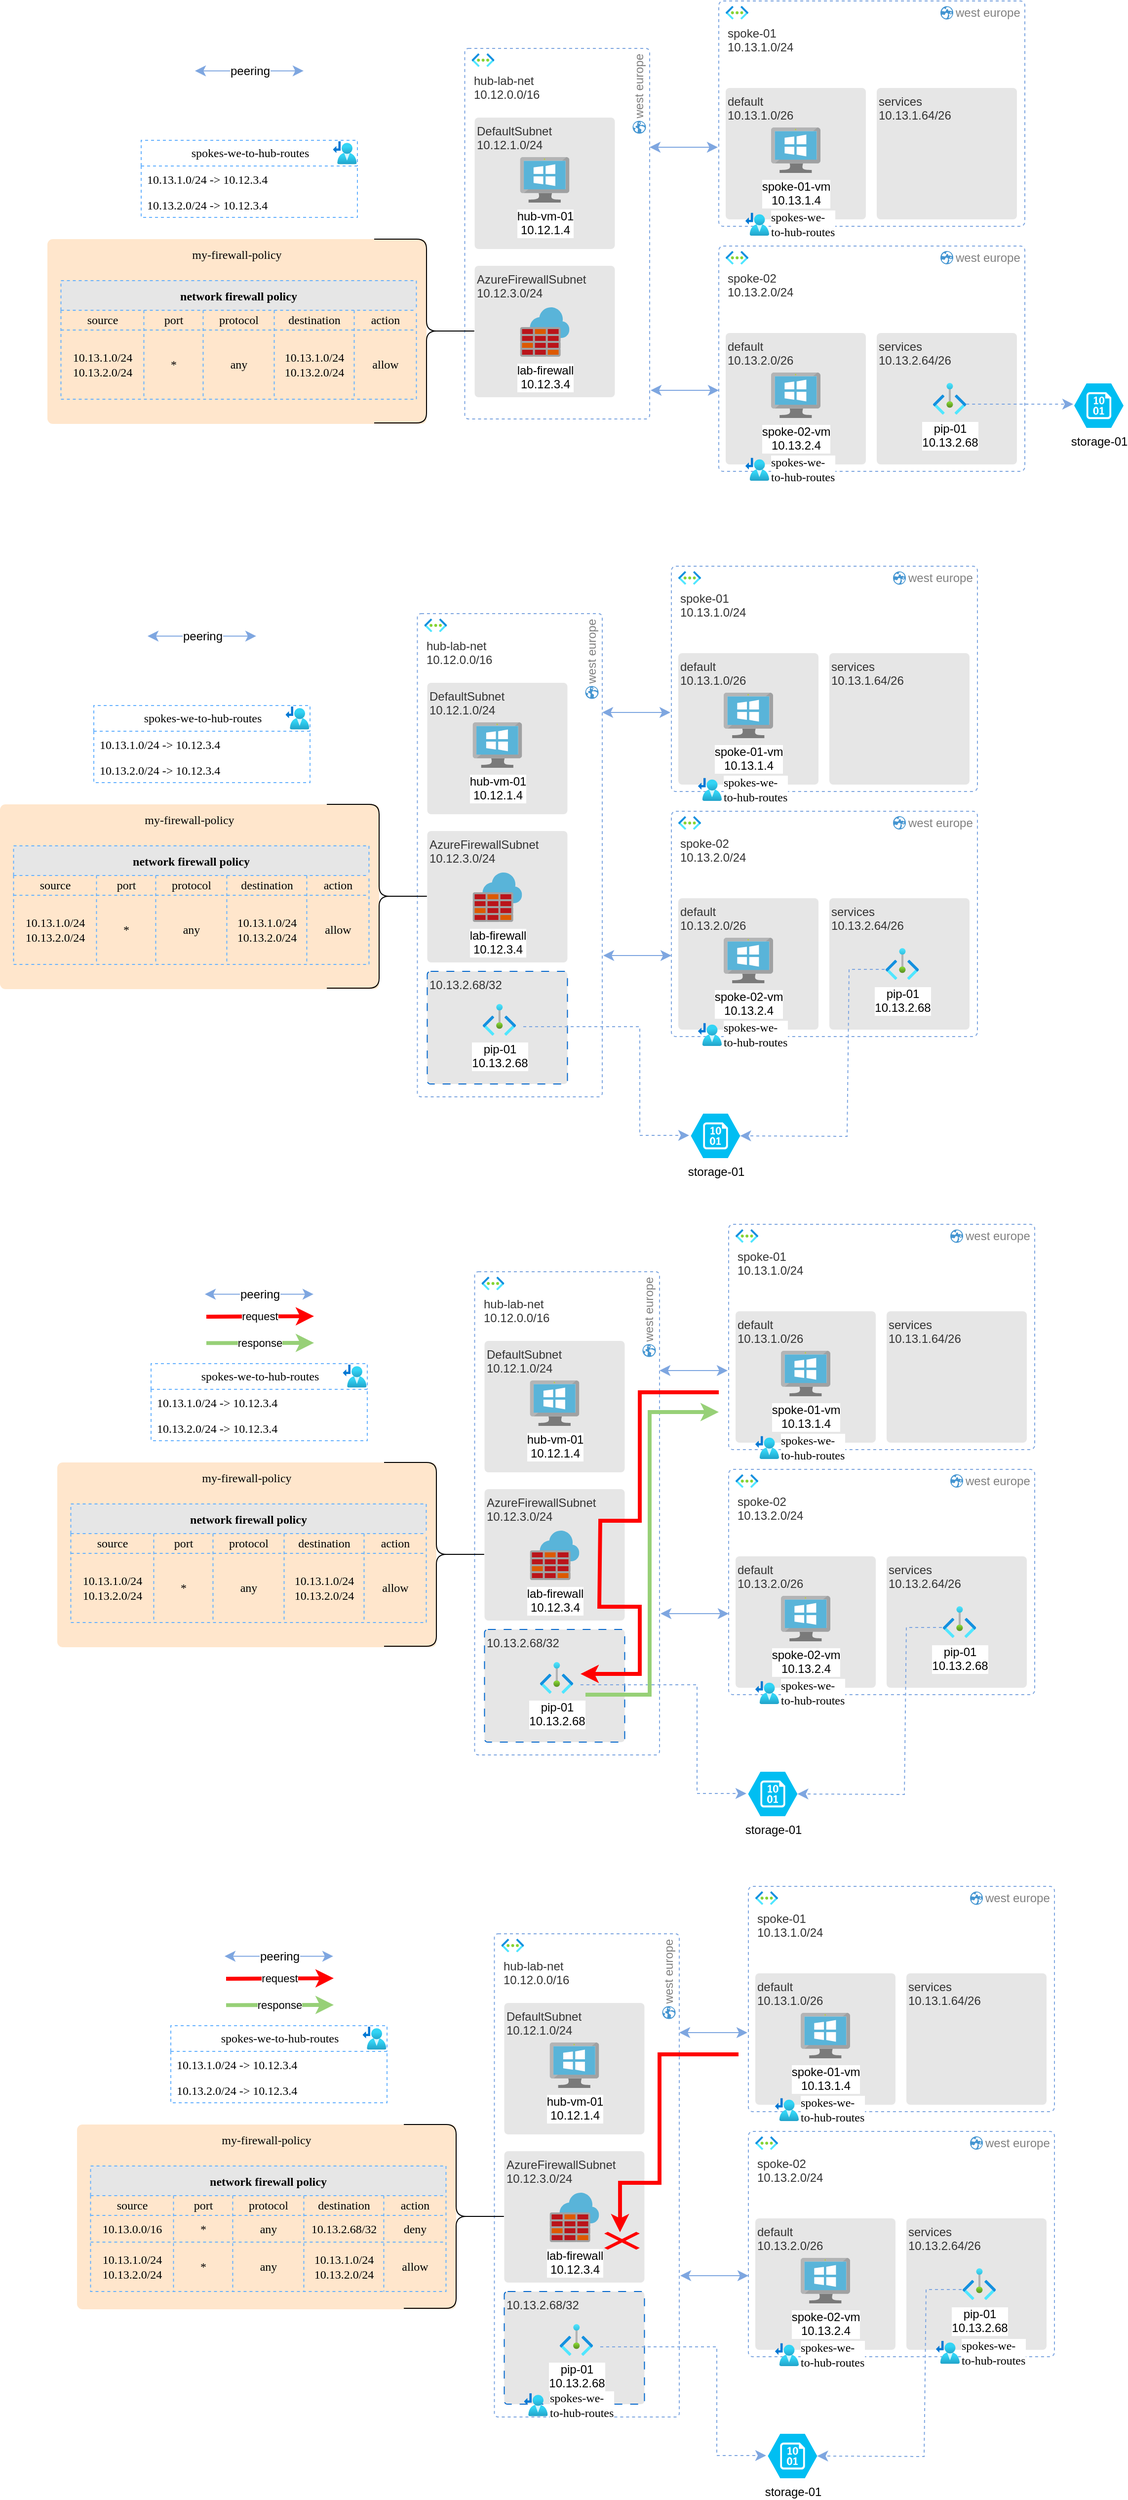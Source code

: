 <mxfile version="28.0.6">
  <diagram name="Page-1" id="WOxgNH0ywhi0wSrVtob0">
    <mxGraphModel dx="4365" dy="2503" grid="1" gridSize="10" guides="1" tooltips="1" connect="1" arrows="1" fold="1" page="0" pageScale="1" pageWidth="827" pageHeight="1169" math="0" shadow="0">
      <root>
        <mxCell id="0" />
        <mxCell id="1" parent="0" />
        <mxCell id="H-WDPKaWVRJ07h-kpi3L-46" value="" style="group;fontFamily=Helvetica;" parent="1" vertex="1" connectable="0">
          <mxGeometry x="130" y="-148" width="310" height="228" as="geometry" />
        </mxCell>
        <mxCell id="H-WDPKaWVRJ07h-kpi3L-47" value="" style="rounded=1;whiteSpace=wrap;html=1;fontSize=16;dashed=1;strokeColor=#7EA6E0;arcSize=2;fontFamily=Helvetica;" parent="H-WDPKaWVRJ07h-kpi3L-46" vertex="1">
          <mxGeometry width="310" height="228" as="geometry" />
        </mxCell>
        <mxCell id="H-WDPKaWVRJ07h-kpi3L-48" value="spoke-01&lt;br&gt;10.13.1.0/24" style="aspect=fixed;html=1;points=[];align=left;image;fontSize=12;image=img/lib/azure2/networking/Virtual_Networks.svg;fontColor=#333333;fontFamily=Helvetica;" parent="H-WDPKaWVRJ07h-kpi3L-46" vertex="1">
          <mxGeometry x="7" y="5" width="23" height="13.73" as="geometry" />
        </mxCell>
        <mxCell id="H-WDPKaWVRJ07h-kpi3L-49" value="services&lt;br&gt;10.13.1.64/26" style="rounded=1;whiteSpace=wrap;html=1;fontSize=12;arcSize=3;strokeColor=none;fillColor=#E6E6E6;align=left;verticalAlign=top;fontColor=#333333;fontFamily=Helvetica;" parent="H-WDPKaWVRJ07h-kpi3L-46" vertex="1">
          <mxGeometry x="160" y="88" width="142" height="133" as="geometry" />
        </mxCell>
        <mxCell id="H-WDPKaWVRJ07h-kpi3L-50" value="" style="group;fontFamily=Helvetica;" parent="H-WDPKaWVRJ07h-kpi3L-46" vertex="1" connectable="0">
          <mxGeometry x="7" y="88" width="142" height="133" as="geometry" />
        </mxCell>
        <mxCell id="H-WDPKaWVRJ07h-kpi3L-51" value="default&lt;br&gt;10.13.1.0/26" style="rounded=1;whiteSpace=wrap;html=1;fontSize=12;arcSize=3;strokeColor=none;fillColor=#E6E6E6;fontColor=#333333;align=left;verticalAlign=top;fontFamily=Helvetica;" parent="H-WDPKaWVRJ07h-kpi3L-50" vertex="1">
          <mxGeometry width="142" height="133" as="geometry" />
        </mxCell>
        <mxCell id="H-WDPKaWVRJ07h-kpi3L-52" value="spoke-01-vm&lt;br&gt;10.13.1.4" style="image;sketch=0;aspect=fixed;html=1;points=[];align=center;fontSize=12;image=img/lib/mscae/VirtualMachineWindows.svg;fontFamily=Helvetica;" parent="H-WDPKaWVRJ07h-kpi3L-50" vertex="1">
          <mxGeometry x="46" y="40" width="50" height="46" as="geometry" />
        </mxCell>
        <mxCell id="H-WDPKaWVRJ07h-kpi3L-53" value="west europe" style="shadow=0;dashed=0;html=1;strokeColor=none;fillColor=#4495D1;labelPosition=right;verticalLabelPosition=middle;verticalAlign=middle;align=left;outlineConnect=0;shape=mxgraph.veeam.globe;fontSize=12;fontColor=#808080;direction=south;rotation=0;fontFamily=Helvetica;" parent="H-WDPKaWVRJ07h-kpi3L-46" vertex="1">
          <mxGeometry x="224.5" y="5.23" width="13" height="13.5" as="geometry" />
        </mxCell>
        <mxCell id="H-WDPKaWVRJ07h-kpi3L-54" value="" style="group;fontFamily=Helvetica;" parent="1" vertex="1" connectable="0">
          <mxGeometry x="130" y="100" width="310" height="228" as="geometry" />
        </mxCell>
        <mxCell id="H-WDPKaWVRJ07h-kpi3L-55" value="" style="rounded=1;whiteSpace=wrap;html=1;fontSize=16;dashed=1;strokeColor=#7EA6E0;arcSize=2;fontFamily=Helvetica;" parent="H-WDPKaWVRJ07h-kpi3L-54" vertex="1">
          <mxGeometry width="310" height="228" as="geometry" />
        </mxCell>
        <mxCell id="H-WDPKaWVRJ07h-kpi3L-56" value="spoke-02&lt;br&gt;10.13.2.0/24" style="aspect=fixed;html=1;points=[];align=left;image;fontSize=12;image=img/lib/azure2/networking/Virtual_Networks.svg;fontColor=#333333;fontFamily=Helvetica;" parent="H-WDPKaWVRJ07h-kpi3L-54" vertex="1">
          <mxGeometry x="7" y="5" width="23" height="13.73" as="geometry" />
        </mxCell>
        <mxCell id="H-WDPKaWVRJ07h-kpi3L-57" value="services&lt;br&gt;10.13.2.64/26" style="rounded=1;whiteSpace=wrap;html=1;fontSize=12;arcSize=3;strokeColor=none;fillColor=#E6E6E6;align=left;verticalAlign=top;fontColor=#333333;fontFamily=Helvetica;" parent="H-WDPKaWVRJ07h-kpi3L-54" vertex="1">
          <mxGeometry x="160" y="88" width="142" height="133" as="geometry" />
        </mxCell>
        <mxCell id="H-WDPKaWVRJ07h-kpi3L-58" value="" style="group;fontFamily=Helvetica;" parent="H-WDPKaWVRJ07h-kpi3L-54" vertex="1" connectable="0">
          <mxGeometry x="7" y="88" width="142" height="133" as="geometry" />
        </mxCell>
        <mxCell id="H-WDPKaWVRJ07h-kpi3L-59" value="default&lt;br&gt;10.13.2.0/26" style="rounded=1;whiteSpace=wrap;html=1;fontSize=12;arcSize=3;strokeColor=none;fillColor=#E6E6E6;fontColor=#333333;align=left;verticalAlign=top;fontFamily=Helvetica;" parent="H-WDPKaWVRJ07h-kpi3L-58" vertex="1">
          <mxGeometry width="142" height="133" as="geometry" />
        </mxCell>
        <mxCell id="H-WDPKaWVRJ07h-kpi3L-60" value="spoke-02-vm&lt;br&gt;10.13.2.4" style="image;sketch=0;aspect=fixed;html=1;points=[];align=center;fontSize=12;image=img/lib/mscae/VirtualMachineWindows.svg;fontFamily=Helvetica;" parent="H-WDPKaWVRJ07h-kpi3L-58" vertex="1">
          <mxGeometry x="46" y="40" width="50" height="46" as="geometry" />
        </mxCell>
        <mxCell id="H-WDPKaWVRJ07h-kpi3L-61" value="west europe" style="shadow=0;dashed=0;html=1;strokeColor=none;fillColor=#4495D1;labelPosition=right;verticalLabelPosition=middle;verticalAlign=middle;align=left;outlineConnect=0;shape=mxgraph.veeam.globe;fontSize=12;fontColor=#808080;direction=south;rotation=0;fontFamily=Helvetica;" parent="H-WDPKaWVRJ07h-kpi3L-54" vertex="1">
          <mxGeometry x="224.5" y="5.0" width="13" height="13.5" as="geometry" />
        </mxCell>
        <mxCell id="WCb47Hyw9vH9KYrcQJ8s-2" value="pip-01&lt;div&gt;10.13.2.68&lt;/div&gt;" style="image;aspect=fixed;html=1;points=[];align=center;fontSize=12;image=img/lib/azure2/other/Private_Endpoints.svg;" vertex="1" parent="H-WDPKaWVRJ07h-kpi3L-54">
          <mxGeometry x="217" y="138.5" width="33.64" height="32" as="geometry" />
        </mxCell>
        <mxCell id="WCb47Hyw9vH9KYrcQJ8s-3" value="" style="endArrow=classic;startArrow=none;html=1;rounded=0;fontSize=12;startSize=8;endSize=8;strokeColor=#7EA6E0;fontFamily=Helvetica;startFill=0;dashed=1;" edge="1" parent="H-WDPKaWVRJ07h-kpi3L-54">
          <mxGeometry width="50" height="50" relative="1" as="geometry">
            <mxPoint x="250.64" y="160" as="sourcePoint" />
            <mxPoint x="359" y="160" as="targetPoint" />
          </mxGeometry>
        </mxCell>
        <mxCell id="H-WDPKaWVRJ07h-kpi3L-69" value="" style="rounded=1;whiteSpace=wrap;html=1;fontSize=16;dashed=1;strokeColor=#7EA6E0;arcSize=2;fontFamily=Helvetica;" parent="1" vertex="1">
          <mxGeometry x="-127.26" y="-100" width="187.26" height="375" as="geometry" />
        </mxCell>
        <mxCell id="H-WDPKaWVRJ07h-kpi3L-70" value="hub-lab-net&lt;br&gt;10.12.0.0/16" style="aspect=fixed;html=1;points=[];align=left;image;fontSize=12;image=img/lib/azure2/networking/Virtual_Networks.svg;fontColor=#333333;fontFamily=Helvetica;" parent="1" vertex="1">
          <mxGeometry x="-120.26" y="-95" width="23" height="13.73" as="geometry" />
        </mxCell>
        <mxCell id="H-WDPKaWVRJ07h-kpi3L-71" value="" style="group;fontFamily=Helvetica;" parent="1" vertex="1" connectable="0">
          <mxGeometry x="-117.26" y="-30" width="142" height="133" as="geometry" />
        </mxCell>
        <mxCell id="H-WDPKaWVRJ07h-kpi3L-72" value="DefaultSubnet&lt;br&gt;10.12.1.0/24" style="rounded=1;whiteSpace=wrap;html=1;fontSize=12;arcSize=3;strokeColor=none;fillColor=#E6E6E6;fontColor=#333333;align=left;verticalAlign=top;fontFamily=Helvetica;" parent="H-WDPKaWVRJ07h-kpi3L-71" vertex="1">
          <mxGeometry width="142" height="133" as="geometry" />
        </mxCell>
        <mxCell id="H-WDPKaWVRJ07h-kpi3L-73" value="hub-vm-01&lt;br&gt;10.12.1.4" style="image;sketch=0;aspect=fixed;html=1;points=[];align=center;fontSize=12;image=img/lib/mscae/VirtualMachineWindows.svg;fontFamily=Helvetica;" parent="H-WDPKaWVRJ07h-kpi3L-71" vertex="1">
          <mxGeometry x="46" y="40" width="50" height="46" as="geometry" />
        </mxCell>
        <mxCell id="H-WDPKaWVRJ07h-kpi3L-75" value="" style="group;fontFamily=Helvetica;" parent="1" vertex="1" connectable="0">
          <mxGeometry x="-117.26" y="120" width="142" height="133" as="geometry" />
        </mxCell>
        <mxCell id="H-WDPKaWVRJ07h-kpi3L-76" value="AzureFirewallSubnet&lt;br&gt;10.12.3.0/24" style="rounded=1;whiteSpace=wrap;html=1;fontSize=12;arcSize=3;strokeColor=none;fillColor=#E6E6E6;fontColor=#333333;align=left;verticalAlign=top;fontFamily=Helvetica;" parent="H-WDPKaWVRJ07h-kpi3L-75" vertex="1">
          <mxGeometry width="142" height="133" as="geometry" />
        </mxCell>
        <mxCell id="H-WDPKaWVRJ07h-kpi3L-77" value="lab-firewall&lt;br&gt;10.12.3.4" style="image;sketch=0;aspect=fixed;html=1;points=[];align=center;fontSize=12;image=img/lib/mscae/Azure_Firewall.svg;fontFamily=Helvetica;" parent="H-WDPKaWVRJ07h-kpi3L-75" vertex="1">
          <mxGeometry x="46" y="42" width="50" height="50" as="geometry" />
        </mxCell>
        <mxCell id="H-WDPKaWVRJ07h-kpi3L-81" value="peering" style="endArrow=classic;startArrow=classic;html=1;rounded=0;fontSize=12;startSize=8;endSize=8;strokeColor=#7EA6E0;fontFamily=Helvetica;" parent="1" edge="1">
          <mxGeometry width="50" height="50" relative="1" as="geometry">
            <mxPoint x="-400.5" y="-77.27" as="sourcePoint" />
            <mxPoint x="-290.5" y="-77.27" as="targetPoint" />
            <mxPoint as="offset" />
          </mxGeometry>
        </mxCell>
        <mxCell id="H-WDPKaWVRJ07h-kpi3L-84" value="west europe" style="shadow=0;dashed=0;html=1;strokeColor=none;fillColor=#4495D1;labelPosition=right;verticalLabelPosition=middle;verticalAlign=middle;align=left;outlineConnect=0;shape=mxgraph.veeam.globe;fontSize=12;fontColor=#808080;direction=south;rotation=-90;fontFamily=Helvetica;" parent="1" vertex="1">
          <mxGeometry x="43" y="-27" width="13" height="13.5" as="geometry" />
        </mxCell>
        <mxCell id="H-WDPKaWVRJ07h-kpi3L-89" value="" style="endArrow=classic;startArrow=classic;html=1;rounded=0;fontSize=12;startSize=8;endSize=8;strokeColor=#7EA6E0;fontFamily=Helvetica;" parent="1" edge="1">
          <mxGeometry width="50" height="50" relative="1" as="geometry">
            <mxPoint x="60" as="sourcePoint" />
            <mxPoint x="129" as="targetPoint" />
          </mxGeometry>
        </mxCell>
        <mxCell id="H-WDPKaWVRJ07h-kpi3L-90" value="" style="endArrow=classic;startArrow=classic;html=1;rounded=0;fontSize=12;startSize=8;endSize=8;strokeColor=#7EA6E0;fontFamily=Helvetica;" parent="1" edge="1">
          <mxGeometry width="50" height="50" relative="1" as="geometry">
            <mxPoint x="61" y="246" as="sourcePoint" />
            <mxPoint x="130" y="246" as="targetPoint" />
          </mxGeometry>
        </mxCell>
        <mxCell id="H-WDPKaWVRJ07h-kpi3L-93" value="" style="group" parent="1" vertex="1" connectable="0">
          <mxGeometry x="-455" y="-7" width="219" height="78" as="geometry" />
        </mxCell>
        <mxCell id="H-WDPKaWVRJ07h-kpi3L-94" value="spokes-we-to-hub-routes" style="swimlane;fontStyle=0;childLayout=stackLayout;horizontal=1;startSize=26;fillColor=none;horizontalStack=0;resizeParent=1;resizeParentMax=0;resizeLast=0;collapsible=1;marginBottom=0;html=1;dashed=1;strokeColor=#66B2FF;fontFamily=Tahoma;" parent="H-WDPKaWVRJ07h-kpi3L-93" vertex="1">
          <mxGeometry width="219" height="78" as="geometry">
            <mxRectangle x="-123" y="970" width="130" height="30" as="alternateBounds" />
          </mxGeometry>
        </mxCell>
        <mxCell id="H-WDPKaWVRJ07h-kpi3L-95" value="10.13.1.0/24&amp;nbsp;-&amp;gt; 10.12.3.4" style="text;strokeColor=none;fillColor=none;align=left;verticalAlign=top;spacingLeft=4;spacingRight=4;overflow=hidden;rotatable=0;points=[[0,0.5],[1,0.5]];portConstraint=eastwest;whiteSpace=wrap;html=1;dashed=1;fontFamily=Tahoma;" parent="H-WDPKaWVRJ07h-kpi3L-94" vertex="1">
          <mxGeometry y="26" width="219" height="26" as="geometry" />
        </mxCell>
        <mxCell id="H-WDPKaWVRJ07h-kpi3L-127" value="10.13.2.0/24&amp;nbsp;-&amp;gt; 10.12.3.4" style="text;strokeColor=none;fillColor=none;align=left;verticalAlign=top;spacingLeft=4;spacingRight=4;overflow=hidden;rotatable=0;points=[[0,0.5],[1,0.5]];portConstraint=eastwest;whiteSpace=wrap;html=1;dashed=1;fontFamily=Tahoma;" parent="H-WDPKaWVRJ07h-kpi3L-94" vertex="1">
          <mxGeometry y="52" width="219" height="26" as="geometry" />
        </mxCell>
        <mxCell id="H-WDPKaWVRJ07h-kpi3L-96" value="" style="aspect=fixed;html=1;points=[];align=center;image;fontSize=12;image=img/lib/azure2/networking/Route_Tables.svg;dashed=1;strokeColor=#66B2FF;fontFamily=Tahoma;fillColor=#E6E6E6;" parent="H-WDPKaWVRJ07h-kpi3L-93" vertex="1">
          <mxGeometry x="194.265" y="1" width="24" height="23.25" as="geometry" />
        </mxCell>
        <mxCell id="H-WDPKaWVRJ07h-kpi3L-137" value="spokes-we-&lt;br&gt;to-hub-routes" style="aspect=fixed;html=1;points=[];align=left;image;fontSize=12;image=img/lib/azure2/networking/Route_Tables.svg;dashed=1;strokeColor=#66B2FF;fontFamily=Tahoma;fillColor=#E6E6E6;labelPosition=right;verticalLabelPosition=middle;verticalAlign=middle;" parent="1" vertex="1">
          <mxGeometry x="157.005" y="66.25" width="24" height="23.25" as="geometry" />
        </mxCell>
        <mxCell id="H-WDPKaWVRJ07h-kpi3L-141" value="spokes-we-&lt;br&gt;to-hub-routes" style="aspect=fixed;html=1;points=[];align=left;image;fontSize=12;image=img/lib/azure2/networking/Route_Tables.svg;dashed=1;strokeColor=#66B2FF;fontFamily=Tahoma;fillColor=#E6E6E6;labelPosition=right;verticalLabelPosition=middle;verticalAlign=middle;" parent="1" vertex="1">
          <mxGeometry x="157.005" y="314.25" width="24" height="23.25" as="geometry" />
        </mxCell>
        <mxCell id="H-WDPKaWVRJ07h-kpi3L-145" value="" style="group" parent="1" vertex="1" connectable="0">
          <mxGeometry x="-550" y="93" width="384" height="187" as="geometry" />
        </mxCell>
        <mxCell id="H-WDPKaWVRJ07h-kpi3L-97" value="my-firewall-policy" style="shape=ext;double=1;rounded=1;whiteSpace=wrap;html=1;strokeColor=none;fontFamily=Tahoma;fillColor=#ffe6cc;arcSize=3;align=center;verticalAlign=top;" parent="H-WDPKaWVRJ07h-kpi3L-145" vertex="1">
          <mxGeometry width="384" height="187" as="geometry" />
        </mxCell>
        <mxCell id="H-WDPKaWVRJ07h-kpi3L-98" value="network firewall policy" style="shape=table;startSize=30;container=1;collapsible=0;childLayout=tableLayout;fontStyle=1;align=center;dashed=1;strokeColor=#66B2FF;fontFamily=Tahoma;fillColor=#E6E6E6;" parent="H-WDPKaWVRJ07h-kpi3L-145" vertex="1">
          <mxGeometry x="13.74" y="42" width="360" height="120" as="geometry" />
        </mxCell>
        <mxCell id="H-WDPKaWVRJ07h-kpi3L-99" value="" style="shape=tableRow;horizontal=0;startSize=0;swimlaneHead=0;swimlaneBody=0;top=0;left=0;bottom=0;right=0;collapsible=0;dropTarget=0;fillColor=none;points=[[0,0.5],[1,0.5]];portConstraint=eastwest;dashed=1;strokeColor=#66B2FF;fontFamily=Tahoma;" parent="H-WDPKaWVRJ07h-kpi3L-98" vertex="1">
          <mxGeometry y="30" width="360" height="20" as="geometry" />
        </mxCell>
        <mxCell id="H-WDPKaWVRJ07h-kpi3L-100" value="source" style="shape=partialRectangle;html=1;whiteSpace=wrap;connectable=0;fillColor=none;top=0;left=0;bottom=0;right=0;overflow=hidden;dashed=1;strokeColor=#66B2FF;fontFamily=Tahoma;" parent="H-WDPKaWVRJ07h-kpi3L-99" vertex="1">
          <mxGeometry width="84" height="20" as="geometry">
            <mxRectangle width="84" height="20" as="alternateBounds" />
          </mxGeometry>
        </mxCell>
        <mxCell id="H-WDPKaWVRJ07h-kpi3L-101" value="port" style="shape=partialRectangle;html=1;whiteSpace=wrap;connectable=0;fillColor=none;top=0;left=0;bottom=0;right=0;overflow=hidden;dashed=1;strokeColor=#66B2FF;fontFamily=Tahoma;" parent="H-WDPKaWVRJ07h-kpi3L-99" vertex="1">
          <mxGeometry x="84" width="60" height="20" as="geometry">
            <mxRectangle width="60" height="20" as="alternateBounds" />
          </mxGeometry>
        </mxCell>
        <mxCell id="H-WDPKaWVRJ07h-kpi3L-102" value="protocol" style="shape=partialRectangle;html=1;whiteSpace=wrap;connectable=0;fillColor=none;top=0;left=0;bottom=0;right=0;overflow=hidden;dashed=1;strokeColor=#66B2FF;fontFamily=Tahoma;" parent="H-WDPKaWVRJ07h-kpi3L-99" vertex="1">
          <mxGeometry x="144" width="72" height="20" as="geometry">
            <mxRectangle width="72" height="20" as="alternateBounds" />
          </mxGeometry>
        </mxCell>
        <mxCell id="H-WDPKaWVRJ07h-kpi3L-103" value="destination" style="shape=partialRectangle;html=1;whiteSpace=wrap;connectable=0;fillColor=none;top=0;left=0;bottom=0;right=0;overflow=hidden;dashed=1;strokeColor=#66B2FF;fontFamily=Tahoma;" parent="H-WDPKaWVRJ07h-kpi3L-99" vertex="1">
          <mxGeometry x="216" width="81" height="20" as="geometry">
            <mxRectangle width="81" height="20" as="alternateBounds" />
          </mxGeometry>
        </mxCell>
        <mxCell id="H-WDPKaWVRJ07h-kpi3L-104" value="action" style="shape=partialRectangle;html=1;whiteSpace=wrap;connectable=0;fillColor=none;top=0;left=0;bottom=0;right=0;overflow=hidden;dashed=1;strokeColor=#66B2FF;fontFamily=Tahoma;" parent="H-WDPKaWVRJ07h-kpi3L-99" vertex="1">
          <mxGeometry x="297" width="63" height="20" as="geometry">
            <mxRectangle width="63" height="20" as="alternateBounds" />
          </mxGeometry>
        </mxCell>
        <mxCell id="H-WDPKaWVRJ07h-kpi3L-105" value="" style="shape=tableRow;horizontal=0;startSize=0;swimlaneHead=0;swimlaneBody=0;top=0;left=0;bottom=0;right=0;collapsible=0;dropTarget=0;fillColor=none;points=[[0,0.5],[1,0.5]];portConstraint=eastwest;dashed=1;strokeColor=#66B2FF;fontFamily=Tahoma;" parent="H-WDPKaWVRJ07h-kpi3L-98" vertex="1">
          <mxGeometry y="50" width="360" height="70" as="geometry" />
        </mxCell>
        <mxCell id="H-WDPKaWVRJ07h-kpi3L-106" value="10.13.1.0/24&lt;br&gt;10.13.2.0/24" style="shape=partialRectangle;html=1;whiteSpace=wrap;connectable=0;fillColor=none;top=0;left=0;bottom=0;right=0;overflow=hidden;dashed=1;strokeColor=#66B2FF;fontFamily=Tahoma;" parent="H-WDPKaWVRJ07h-kpi3L-105" vertex="1">
          <mxGeometry width="84" height="70" as="geometry">
            <mxRectangle width="84" height="70" as="alternateBounds" />
          </mxGeometry>
        </mxCell>
        <mxCell id="H-WDPKaWVRJ07h-kpi3L-107" value="*" style="shape=partialRectangle;html=1;whiteSpace=wrap;connectable=0;fillColor=none;top=0;left=0;bottom=0;right=0;overflow=hidden;dashed=1;strokeColor=#66B2FF;fontFamily=Tahoma;" parent="H-WDPKaWVRJ07h-kpi3L-105" vertex="1">
          <mxGeometry x="84" width="60" height="70" as="geometry">
            <mxRectangle width="60" height="70" as="alternateBounds" />
          </mxGeometry>
        </mxCell>
        <mxCell id="H-WDPKaWVRJ07h-kpi3L-108" value="any" style="shape=partialRectangle;html=1;whiteSpace=wrap;connectable=0;fillColor=none;top=0;left=0;bottom=0;right=0;overflow=hidden;dashed=1;strokeColor=#66B2FF;fontFamily=Tahoma;" parent="H-WDPKaWVRJ07h-kpi3L-105" vertex="1">
          <mxGeometry x="144" width="72" height="70" as="geometry">
            <mxRectangle width="72" height="70" as="alternateBounds" />
          </mxGeometry>
        </mxCell>
        <mxCell id="H-WDPKaWVRJ07h-kpi3L-109" value="10.13.1.0/24&lt;br style=&quot;border-color: var(--border-color);&quot;&gt;10.13.2.0/24" style="shape=partialRectangle;html=1;whiteSpace=wrap;connectable=0;fillColor=none;top=0;left=0;bottom=0;right=0;overflow=hidden;dashed=1;strokeColor=#66B2FF;fontFamily=Tahoma;" parent="H-WDPKaWVRJ07h-kpi3L-105" vertex="1">
          <mxGeometry x="216" width="81" height="70" as="geometry">
            <mxRectangle width="81" height="70" as="alternateBounds" />
          </mxGeometry>
        </mxCell>
        <mxCell id="H-WDPKaWVRJ07h-kpi3L-110" value="allow" style="shape=partialRectangle;html=1;whiteSpace=wrap;connectable=0;fillColor=none;top=0;left=0;bottom=0;right=0;overflow=hidden;dashed=1;strokeColor=#66B2FF;fontFamily=Tahoma;" parent="H-WDPKaWVRJ07h-kpi3L-105" vertex="1">
          <mxGeometry x="297" width="63" height="70" as="geometry">
            <mxRectangle width="63" height="70" as="alternateBounds" />
          </mxGeometry>
        </mxCell>
        <mxCell id="H-WDPKaWVRJ07h-kpi3L-149" value="" style="shape=curlyBracket;whiteSpace=wrap;html=1;rounded=1;flipH=1;labelPosition=right;verticalLabelPosition=middle;align=left;verticalAlign=middle;fontSize=16;size=0.5;fontColor=#808080;" parent="1" vertex="1">
          <mxGeometry x="-219" y="93" width="106" height="186" as="geometry" />
        </mxCell>
        <mxCell id="WCb47Hyw9vH9KYrcQJ8s-1" value="storage-01" style="verticalLabelPosition=bottom;html=1;verticalAlign=top;align=center;strokeColor=none;fillColor=#00BEF2;shape=mxgraph.azure.storage_blob;" vertex="1" parent="1">
          <mxGeometry x="490" y="239" width="50" height="45" as="geometry" />
        </mxCell>
        <mxCell id="WCb47Hyw9vH9KYrcQJ8s-5" value="" style="group;fontFamily=Helvetica;" vertex="1" connectable="0" parent="1">
          <mxGeometry x="82" y="424" width="310" height="228" as="geometry" />
        </mxCell>
        <mxCell id="WCb47Hyw9vH9KYrcQJ8s-6" value="" style="rounded=1;whiteSpace=wrap;html=1;fontSize=16;dashed=1;strokeColor=#7EA6E0;arcSize=2;fontFamily=Helvetica;" vertex="1" parent="WCb47Hyw9vH9KYrcQJ8s-5">
          <mxGeometry width="310" height="228" as="geometry" />
        </mxCell>
        <mxCell id="WCb47Hyw9vH9KYrcQJ8s-7" value="spoke-01&lt;br&gt;10.13.1.0/24" style="aspect=fixed;html=1;points=[];align=left;image;fontSize=12;image=img/lib/azure2/networking/Virtual_Networks.svg;fontColor=#333333;fontFamily=Helvetica;" vertex="1" parent="WCb47Hyw9vH9KYrcQJ8s-5">
          <mxGeometry x="7" y="5" width="23" height="13.73" as="geometry" />
        </mxCell>
        <mxCell id="WCb47Hyw9vH9KYrcQJ8s-8" value="services&lt;br&gt;10.13.1.64/26" style="rounded=1;whiteSpace=wrap;html=1;fontSize=12;arcSize=3;strokeColor=none;fillColor=#E6E6E6;align=left;verticalAlign=top;fontColor=#333333;fontFamily=Helvetica;" vertex="1" parent="WCb47Hyw9vH9KYrcQJ8s-5">
          <mxGeometry x="160" y="88" width="142" height="133" as="geometry" />
        </mxCell>
        <mxCell id="WCb47Hyw9vH9KYrcQJ8s-9" value="" style="group;fontFamily=Helvetica;" vertex="1" connectable="0" parent="WCb47Hyw9vH9KYrcQJ8s-5">
          <mxGeometry x="7" y="88" width="142" height="133" as="geometry" />
        </mxCell>
        <mxCell id="WCb47Hyw9vH9KYrcQJ8s-10" value="default&lt;br&gt;10.13.1.0/26" style="rounded=1;whiteSpace=wrap;html=1;fontSize=12;arcSize=3;strokeColor=none;fillColor=#E6E6E6;fontColor=#333333;align=left;verticalAlign=top;fontFamily=Helvetica;" vertex="1" parent="WCb47Hyw9vH9KYrcQJ8s-9">
          <mxGeometry width="142" height="133" as="geometry" />
        </mxCell>
        <mxCell id="WCb47Hyw9vH9KYrcQJ8s-11" value="spoke-01-vm&lt;br&gt;10.13.1.4" style="image;sketch=0;aspect=fixed;html=1;points=[];align=center;fontSize=12;image=img/lib/mscae/VirtualMachineWindows.svg;fontFamily=Helvetica;" vertex="1" parent="WCb47Hyw9vH9KYrcQJ8s-9">
          <mxGeometry x="46" y="40" width="50" height="46" as="geometry" />
        </mxCell>
        <mxCell id="WCb47Hyw9vH9KYrcQJ8s-12" value="west europe" style="shadow=0;dashed=0;html=1;strokeColor=none;fillColor=#4495D1;labelPosition=right;verticalLabelPosition=middle;verticalAlign=middle;align=left;outlineConnect=0;shape=mxgraph.veeam.globe;fontSize=12;fontColor=#808080;direction=south;rotation=0;fontFamily=Helvetica;" vertex="1" parent="WCb47Hyw9vH9KYrcQJ8s-5">
          <mxGeometry x="224.5" y="5.23" width="13" height="13.5" as="geometry" />
        </mxCell>
        <mxCell id="WCb47Hyw9vH9KYrcQJ8s-13" value="" style="group;fontFamily=Helvetica;" vertex="1" connectable="0" parent="1">
          <mxGeometry x="82" y="672" width="310" height="228" as="geometry" />
        </mxCell>
        <mxCell id="WCb47Hyw9vH9KYrcQJ8s-14" value="" style="rounded=1;whiteSpace=wrap;html=1;fontSize=16;dashed=1;strokeColor=#7EA6E0;arcSize=2;fontFamily=Helvetica;" vertex="1" parent="WCb47Hyw9vH9KYrcQJ8s-13">
          <mxGeometry width="310" height="228" as="geometry" />
        </mxCell>
        <mxCell id="WCb47Hyw9vH9KYrcQJ8s-15" value="spoke-02&lt;br&gt;10.13.2.0/24" style="aspect=fixed;html=1;points=[];align=left;image;fontSize=12;image=img/lib/azure2/networking/Virtual_Networks.svg;fontColor=#333333;fontFamily=Helvetica;" vertex="1" parent="WCb47Hyw9vH9KYrcQJ8s-13">
          <mxGeometry x="7" y="5" width="23" height="13.73" as="geometry" />
        </mxCell>
        <mxCell id="WCb47Hyw9vH9KYrcQJ8s-16" value="services&lt;br&gt;10.13.2.64/26" style="rounded=1;whiteSpace=wrap;html=1;fontSize=12;arcSize=3;strokeColor=none;fillColor=#E6E6E6;align=left;verticalAlign=top;fontColor=#333333;fontFamily=Helvetica;" vertex="1" parent="WCb47Hyw9vH9KYrcQJ8s-13">
          <mxGeometry x="160" y="88" width="142" height="133" as="geometry" />
        </mxCell>
        <mxCell id="WCb47Hyw9vH9KYrcQJ8s-17" value="" style="group;fontFamily=Helvetica;" vertex="1" connectable="0" parent="WCb47Hyw9vH9KYrcQJ8s-13">
          <mxGeometry x="7" y="88" width="142" height="133" as="geometry" />
        </mxCell>
        <mxCell id="WCb47Hyw9vH9KYrcQJ8s-18" value="default&lt;br&gt;10.13.2.0/26" style="rounded=1;whiteSpace=wrap;html=1;fontSize=12;arcSize=3;strokeColor=none;fillColor=#E6E6E6;fontColor=#333333;align=left;verticalAlign=top;fontFamily=Helvetica;" vertex="1" parent="WCb47Hyw9vH9KYrcQJ8s-17">
          <mxGeometry width="142" height="133" as="geometry" />
        </mxCell>
        <mxCell id="WCb47Hyw9vH9KYrcQJ8s-19" value="spoke-02-vm&lt;br&gt;10.13.2.4" style="image;sketch=0;aspect=fixed;html=1;points=[];align=center;fontSize=12;image=img/lib/mscae/VirtualMachineWindows.svg;fontFamily=Helvetica;" vertex="1" parent="WCb47Hyw9vH9KYrcQJ8s-17">
          <mxGeometry x="46" y="40" width="50" height="46" as="geometry" />
        </mxCell>
        <mxCell id="WCb47Hyw9vH9KYrcQJ8s-20" value="west europe" style="shadow=0;dashed=0;html=1;strokeColor=none;fillColor=#4495D1;labelPosition=right;verticalLabelPosition=middle;verticalAlign=middle;align=left;outlineConnect=0;shape=mxgraph.veeam.globe;fontSize=12;fontColor=#808080;direction=south;rotation=0;fontFamily=Helvetica;" vertex="1" parent="WCb47Hyw9vH9KYrcQJ8s-13">
          <mxGeometry x="224.5" y="5.0" width="13" height="13.5" as="geometry" />
        </mxCell>
        <mxCell id="WCb47Hyw9vH9KYrcQJ8s-21" value="pip-01&lt;div&gt;10.13.2.68&lt;/div&gt;" style="image;aspect=fixed;html=1;points=[];align=center;fontSize=12;image=img/lib/azure2/other/Private_Endpoints.svg;" vertex="1" parent="WCb47Hyw9vH9KYrcQJ8s-13">
          <mxGeometry x="217" y="138.5" width="33.64" height="32" as="geometry" />
        </mxCell>
        <mxCell id="WCb47Hyw9vH9KYrcQJ8s-22" value="" style="endArrow=classic;startArrow=none;html=1;rounded=0;fontSize=12;startSize=8;endSize=8;strokeColor=#7EA6E0;fontFamily=Helvetica;startFill=0;dashed=1;entryX=1;entryY=0.5;entryDx=0;entryDy=0;entryPerimeter=0;" edge="1" parent="WCb47Hyw9vH9KYrcQJ8s-13" target="WCb47Hyw9vH9KYrcQJ8s-58">
          <mxGeometry width="50" height="50" relative="1" as="geometry">
            <mxPoint x="216" y="160" as="sourcePoint" />
            <mxPoint x="-6" y="405" as="targetPoint" />
            <Array as="points">
              <mxPoint x="180" y="160" />
              <mxPoint x="178" y="329" />
            </Array>
          </mxGeometry>
        </mxCell>
        <mxCell id="WCb47Hyw9vH9KYrcQJ8s-23" value="" style="rounded=1;whiteSpace=wrap;html=1;fontSize=16;dashed=1;strokeColor=#7EA6E0;arcSize=2;fontFamily=Helvetica;" vertex="1" parent="1">
          <mxGeometry x="-175.26" y="472" width="187.26" height="489" as="geometry" />
        </mxCell>
        <mxCell id="WCb47Hyw9vH9KYrcQJ8s-24" value="hub-lab-net&lt;br&gt;10.12.0.0/16" style="aspect=fixed;html=1;points=[];align=left;image;fontSize=12;image=img/lib/azure2/networking/Virtual_Networks.svg;fontColor=#333333;fontFamily=Helvetica;" vertex="1" parent="1">
          <mxGeometry x="-168.26" y="477" width="23" height="13.73" as="geometry" />
        </mxCell>
        <mxCell id="WCb47Hyw9vH9KYrcQJ8s-25" value="" style="group;fontFamily=Helvetica;" vertex="1" connectable="0" parent="1">
          <mxGeometry x="-165.26" y="542" width="142" height="133" as="geometry" />
        </mxCell>
        <mxCell id="WCb47Hyw9vH9KYrcQJ8s-26" value="DefaultSubnet&lt;br&gt;10.12.1.0/24" style="rounded=1;whiteSpace=wrap;html=1;fontSize=12;arcSize=3;strokeColor=none;fillColor=#E6E6E6;fontColor=#333333;align=left;verticalAlign=top;fontFamily=Helvetica;" vertex="1" parent="WCb47Hyw9vH9KYrcQJ8s-25">
          <mxGeometry width="142" height="133" as="geometry" />
        </mxCell>
        <mxCell id="WCb47Hyw9vH9KYrcQJ8s-27" value="hub-vm-01&lt;br&gt;10.12.1.4" style="image;sketch=0;aspect=fixed;html=1;points=[];align=center;fontSize=12;image=img/lib/mscae/VirtualMachineWindows.svg;fontFamily=Helvetica;" vertex="1" parent="WCb47Hyw9vH9KYrcQJ8s-25">
          <mxGeometry x="46" y="40" width="50" height="46" as="geometry" />
        </mxCell>
        <mxCell id="WCb47Hyw9vH9KYrcQJ8s-28" value="" style="group;fontFamily=Helvetica;" vertex="1" connectable="0" parent="1">
          <mxGeometry x="-165.26" y="692" width="142" height="133" as="geometry" />
        </mxCell>
        <mxCell id="WCb47Hyw9vH9KYrcQJ8s-29" value="AzureFirewallSubnet&lt;br&gt;10.12.3.0/24" style="rounded=1;whiteSpace=wrap;html=1;fontSize=12;arcSize=3;strokeColor=none;fillColor=#E6E6E6;fontColor=#333333;align=left;verticalAlign=top;fontFamily=Helvetica;" vertex="1" parent="WCb47Hyw9vH9KYrcQJ8s-28">
          <mxGeometry width="142" height="133" as="geometry" />
        </mxCell>
        <mxCell id="WCb47Hyw9vH9KYrcQJ8s-30" value="lab-firewall&lt;br&gt;10.12.3.4" style="image;sketch=0;aspect=fixed;html=1;points=[];align=center;fontSize=12;image=img/lib/mscae/Azure_Firewall.svg;fontFamily=Helvetica;" vertex="1" parent="WCb47Hyw9vH9KYrcQJ8s-28">
          <mxGeometry x="46" y="42" width="50" height="50" as="geometry" />
        </mxCell>
        <mxCell id="WCb47Hyw9vH9KYrcQJ8s-31" value="peering" style="endArrow=classic;startArrow=classic;html=1;rounded=0;fontSize=12;startSize=8;endSize=8;strokeColor=#7EA6E0;fontFamily=Helvetica;" edge="1" parent="1">
          <mxGeometry width="50" height="50" relative="1" as="geometry">
            <mxPoint x="-448.5" y="494.73" as="sourcePoint" />
            <mxPoint x="-338.5" y="494.73" as="targetPoint" />
            <mxPoint as="offset" />
          </mxGeometry>
        </mxCell>
        <mxCell id="WCb47Hyw9vH9KYrcQJ8s-32" value="west europe" style="shadow=0;dashed=0;html=1;strokeColor=none;fillColor=#4495D1;labelPosition=right;verticalLabelPosition=middle;verticalAlign=middle;align=left;outlineConnect=0;shape=mxgraph.veeam.globe;fontSize=12;fontColor=#808080;direction=south;rotation=-90;fontFamily=Helvetica;" vertex="1" parent="1">
          <mxGeometry x="-5" y="545" width="13" height="13.5" as="geometry" />
        </mxCell>
        <mxCell id="WCb47Hyw9vH9KYrcQJ8s-33" value="" style="endArrow=classic;startArrow=classic;html=1;rounded=0;fontSize=12;startSize=8;endSize=8;strokeColor=#7EA6E0;fontFamily=Helvetica;" edge="1" parent="1">
          <mxGeometry width="50" height="50" relative="1" as="geometry">
            <mxPoint x="12" y="572" as="sourcePoint" />
            <mxPoint x="81" y="572" as="targetPoint" />
          </mxGeometry>
        </mxCell>
        <mxCell id="WCb47Hyw9vH9KYrcQJ8s-34" value="" style="endArrow=classic;startArrow=classic;html=1;rounded=0;fontSize=12;startSize=8;endSize=8;strokeColor=#7EA6E0;fontFamily=Helvetica;" edge="1" parent="1">
          <mxGeometry width="50" height="50" relative="1" as="geometry">
            <mxPoint x="13" y="818" as="sourcePoint" />
            <mxPoint x="82" y="818" as="targetPoint" />
          </mxGeometry>
        </mxCell>
        <mxCell id="WCb47Hyw9vH9KYrcQJ8s-35" value="" style="group" vertex="1" connectable="0" parent="1">
          <mxGeometry x="-503" y="565" width="219" height="78" as="geometry" />
        </mxCell>
        <mxCell id="WCb47Hyw9vH9KYrcQJ8s-36" value="spokes-we-to-hub-routes" style="swimlane;fontStyle=0;childLayout=stackLayout;horizontal=1;startSize=26;fillColor=none;horizontalStack=0;resizeParent=1;resizeParentMax=0;resizeLast=0;collapsible=1;marginBottom=0;html=1;dashed=1;strokeColor=#66B2FF;fontFamily=Tahoma;" vertex="1" parent="WCb47Hyw9vH9KYrcQJ8s-35">
          <mxGeometry width="219" height="78" as="geometry">
            <mxRectangle x="-123" y="970" width="130" height="30" as="alternateBounds" />
          </mxGeometry>
        </mxCell>
        <mxCell id="WCb47Hyw9vH9KYrcQJ8s-37" value="10.13.1.0/24&amp;nbsp;-&amp;gt; 10.12.3.4" style="text;strokeColor=none;fillColor=none;align=left;verticalAlign=top;spacingLeft=4;spacingRight=4;overflow=hidden;rotatable=0;points=[[0,0.5],[1,0.5]];portConstraint=eastwest;whiteSpace=wrap;html=1;dashed=1;fontFamily=Tahoma;" vertex="1" parent="WCb47Hyw9vH9KYrcQJ8s-36">
          <mxGeometry y="26" width="219" height="26" as="geometry" />
        </mxCell>
        <mxCell id="WCb47Hyw9vH9KYrcQJ8s-38" value="10.13.2.0/24&amp;nbsp;-&amp;gt; 10.12.3.4" style="text;strokeColor=none;fillColor=none;align=left;verticalAlign=top;spacingLeft=4;spacingRight=4;overflow=hidden;rotatable=0;points=[[0,0.5],[1,0.5]];portConstraint=eastwest;whiteSpace=wrap;html=1;dashed=1;fontFamily=Tahoma;" vertex="1" parent="WCb47Hyw9vH9KYrcQJ8s-36">
          <mxGeometry y="52" width="219" height="26" as="geometry" />
        </mxCell>
        <mxCell id="WCb47Hyw9vH9KYrcQJ8s-39" value="" style="aspect=fixed;html=1;points=[];align=center;image;fontSize=12;image=img/lib/azure2/networking/Route_Tables.svg;dashed=1;strokeColor=#66B2FF;fontFamily=Tahoma;fillColor=#E6E6E6;" vertex="1" parent="WCb47Hyw9vH9KYrcQJ8s-35">
          <mxGeometry x="194.265" y="1" width="24" height="23.25" as="geometry" />
        </mxCell>
        <mxCell id="WCb47Hyw9vH9KYrcQJ8s-40" value="spokes-we-&lt;br&gt;to-hub-routes" style="aspect=fixed;html=1;points=[];align=left;image;fontSize=12;image=img/lib/azure2/networking/Route_Tables.svg;dashed=1;strokeColor=#66B2FF;fontFamily=Tahoma;fillColor=#E6E6E6;labelPosition=right;verticalLabelPosition=middle;verticalAlign=middle;" vertex="1" parent="1">
          <mxGeometry x="109.005" y="638.25" width="24" height="23.25" as="geometry" />
        </mxCell>
        <mxCell id="WCb47Hyw9vH9KYrcQJ8s-41" value="spokes-we-&lt;br&gt;to-hub-routes" style="aspect=fixed;html=1;points=[];align=left;image;fontSize=12;image=img/lib/azure2/networking/Route_Tables.svg;dashed=1;strokeColor=#66B2FF;fontFamily=Tahoma;fillColor=#E6E6E6;labelPosition=right;verticalLabelPosition=middle;verticalAlign=middle;" vertex="1" parent="1">
          <mxGeometry x="109.005" y="886.25" width="24" height="23.25" as="geometry" />
        </mxCell>
        <mxCell id="WCb47Hyw9vH9KYrcQJ8s-42" value="" style="group" vertex="1" connectable="0" parent="1">
          <mxGeometry x="-598" y="665" width="384" height="187" as="geometry" />
        </mxCell>
        <mxCell id="WCb47Hyw9vH9KYrcQJ8s-43" value="my-firewall-policy" style="shape=ext;double=1;rounded=1;whiteSpace=wrap;html=1;strokeColor=none;fontFamily=Tahoma;fillColor=#ffe6cc;arcSize=3;align=center;verticalAlign=top;" vertex="1" parent="WCb47Hyw9vH9KYrcQJ8s-42">
          <mxGeometry width="384" height="187" as="geometry" />
        </mxCell>
        <mxCell id="WCb47Hyw9vH9KYrcQJ8s-44" value="network firewall policy" style="shape=table;startSize=30;container=1;collapsible=0;childLayout=tableLayout;fontStyle=1;align=center;dashed=1;strokeColor=#66B2FF;fontFamily=Tahoma;fillColor=#E6E6E6;" vertex="1" parent="WCb47Hyw9vH9KYrcQJ8s-42">
          <mxGeometry x="13.74" y="42" width="360" height="120" as="geometry" />
        </mxCell>
        <mxCell id="WCb47Hyw9vH9KYrcQJ8s-45" value="" style="shape=tableRow;horizontal=0;startSize=0;swimlaneHead=0;swimlaneBody=0;top=0;left=0;bottom=0;right=0;collapsible=0;dropTarget=0;fillColor=none;points=[[0,0.5],[1,0.5]];portConstraint=eastwest;dashed=1;strokeColor=#66B2FF;fontFamily=Tahoma;" vertex="1" parent="WCb47Hyw9vH9KYrcQJ8s-44">
          <mxGeometry y="30" width="360" height="20" as="geometry" />
        </mxCell>
        <mxCell id="WCb47Hyw9vH9KYrcQJ8s-46" value="source" style="shape=partialRectangle;html=1;whiteSpace=wrap;connectable=0;fillColor=none;top=0;left=0;bottom=0;right=0;overflow=hidden;dashed=1;strokeColor=#66B2FF;fontFamily=Tahoma;" vertex="1" parent="WCb47Hyw9vH9KYrcQJ8s-45">
          <mxGeometry width="84" height="20" as="geometry">
            <mxRectangle width="84" height="20" as="alternateBounds" />
          </mxGeometry>
        </mxCell>
        <mxCell id="WCb47Hyw9vH9KYrcQJ8s-47" value="port" style="shape=partialRectangle;html=1;whiteSpace=wrap;connectable=0;fillColor=none;top=0;left=0;bottom=0;right=0;overflow=hidden;dashed=1;strokeColor=#66B2FF;fontFamily=Tahoma;" vertex="1" parent="WCb47Hyw9vH9KYrcQJ8s-45">
          <mxGeometry x="84" width="60" height="20" as="geometry">
            <mxRectangle width="60" height="20" as="alternateBounds" />
          </mxGeometry>
        </mxCell>
        <mxCell id="WCb47Hyw9vH9KYrcQJ8s-48" value="protocol" style="shape=partialRectangle;html=1;whiteSpace=wrap;connectable=0;fillColor=none;top=0;left=0;bottom=0;right=0;overflow=hidden;dashed=1;strokeColor=#66B2FF;fontFamily=Tahoma;" vertex="1" parent="WCb47Hyw9vH9KYrcQJ8s-45">
          <mxGeometry x="144" width="72" height="20" as="geometry">
            <mxRectangle width="72" height="20" as="alternateBounds" />
          </mxGeometry>
        </mxCell>
        <mxCell id="WCb47Hyw9vH9KYrcQJ8s-49" value="destination" style="shape=partialRectangle;html=1;whiteSpace=wrap;connectable=0;fillColor=none;top=0;left=0;bottom=0;right=0;overflow=hidden;dashed=1;strokeColor=#66B2FF;fontFamily=Tahoma;" vertex="1" parent="WCb47Hyw9vH9KYrcQJ8s-45">
          <mxGeometry x="216" width="81" height="20" as="geometry">
            <mxRectangle width="81" height="20" as="alternateBounds" />
          </mxGeometry>
        </mxCell>
        <mxCell id="WCb47Hyw9vH9KYrcQJ8s-50" value="action" style="shape=partialRectangle;html=1;whiteSpace=wrap;connectable=0;fillColor=none;top=0;left=0;bottom=0;right=0;overflow=hidden;dashed=1;strokeColor=#66B2FF;fontFamily=Tahoma;" vertex="1" parent="WCb47Hyw9vH9KYrcQJ8s-45">
          <mxGeometry x="297" width="63" height="20" as="geometry">
            <mxRectangle width="63" height="20" as="alternateBounds" />
          </mxGeometry>
        </mxCell>
        <mxCell id="WCb47Hyw9vH9KYrcQJ8s-51" value="" style="shape=tableRow;horizontal=0;startSize=0;swimlaneHead=0;swimlaneBody=0;top=0;left=0;bottom=0;right=0;collapsible=0;dropTarget=0;fillColor=none;points=[[0,0.5],[1,0.5]];portConstraint=eastwest;dashed=1;strokeColor=#66B2FF;fontFamily=Tahoma;" vertex="1" parent="WCb47Hyw9vH9KYrcQJ8s-44">
          <mxGeometry y="50" width="360" height="70" as="geometry" />
        </mxCell>
        <mxCell id="WCb47Hyw9vH9KYrcQJ8s-52" value="10.13.1.0/24&lt;br&gt;10.13.2.0/24" style="shape=partialRectangle;html=1;whiteSpace=wrap;connectable=0;fillColor=none;top=0;left=0;bottom=0;right=0;overflow=hidden;dashed=1;strokeColor=#66B2FF;fontFamily=Tahoma;" vertex="1" parent="WCb47Hyw9vH9KYrcQJ8s-51">
          <mxGeometry width="84" height="70" as="geometry">
            <mxRectangle width="84" height="70" as="alternateBounds" />
          </mxGeometry>
        </mxCell>
        <mxCell id="WCb47Hyw9vH9KYrcQJ8s-53" value="*" style="shape=partialRectangle;html=1;whiteSpace=wrap;connectable=0;fillColor=none;top=0;left=0;bottom=0;right=0;overflow=hidden;dashed=1;strokeColor=#66B2FF;fontFamily=Tahoma;" vertex="1" parent="WCb47Hyw9vH9KYrcQJ8s-51">
          <mxGeometry x="84" width="60" height="70" as="geometry">
            <mxRectangle width="60" height="70" as="alternateBounds" />
          </mxGeometry>
        </mxCell>
        <mxCell id="WCb47Hyw9vH9KYrcQJ8s-54" value="any" style="shape=partialRectangle;html=1;whiteSpace=wrap;connectable=0;fillColor=none;top=0;left=0;bottom=0;right=0;overflow=hidden;dashed=1;strokeColor=#66B2FF;fontFamily=Tahoma;" vertex="1" parent="WCb47Hyw9vH9KYrcQJ8s-51">
          <mxGeometry x="144" width="72" height="70" as="geometry">
            <mxRectangle width="72" height="70" as="alternateBounds" />
          </mxGeometry>
        </mxCell>
        <mxCell id="WCb47Hyw9vH9KYrcQJ8s-55" value="10.13.1.0/24&lt;br style=&quot;border-color: var(--border-color);&quot;&gt;10.13.2.0/24" style="shape=partialRectangle;html=1;whiteSpace=wrap;connectable=0;fillColor=none;top=0;left=0;bottom=0;right=0;overflow=hidden;dashed=1;strokeColor=#66B2FF;fontFamily=Tahoma;" vertex="1" parent="WCb47Hyw9vH9KYrcQJ8s-51">
          <mxGeometry x="216" width="81" height="70" as="geometry">
            <mxRectangle width="81" height="70" as="alternateBounds" />
          </mxGeometry>
        </mxCell>
        <mxCell id="WCb47Hyw9vH9KYrcQJ8s-56" value="allow" style="shape=partialRectangle;html=1;whiteSpace=wrap;connectable=0;fillColor=none;top=0;left=0;bottom=0;right=0;overflow=hidden;dashed=1;strokeColor=#66B2FF;fontFamily=Tahoma;" vertex="1" parent="WCb47Hyw9vH9KYrcQJ8s-51">
          <mxGeometry x="297" width="63" height="70" as="geometry">
            <mxRectangle width="63" height="70" as="alternateBounds" />
          </mxGeometry>
        </mxCell>
        <mxCell id="WCb47Hyw9vH9KYrcQJ8s-57" value="" style="shape=curlyBracket;whiteSpace=wrap;html=1;rounded=1;flipH=1;labelPosition=right;verticalLabelPosition=middle;align=left;verticalAlign=middle;fontSize=16;size=0.5;fontColor=#808080;" vertex="1" parent="1">
          <mxGeometry x="-267" y="665" width="106" height="186" as="geometry" />
        </mxCell>
        <mxCell id="WCb47Hyw9vH9KYrcQJ8s-58" value="storage-01" style="verticalLabelPosition=bottom;html=1;verticalAlign=top;align=center;strokeColor=none;fillColor=#00BEF2;shape=mxgraph.azure.storage_blob;" vertex="1" parent="1">
          <mxGeometry x="101.74" y="978" width="50" height="45" as="geometry" />
        </mxCell>
        <mxCell id="WCb47Hyw9vH9KYrcQJ8s-70" value="10.13.2.68/32" style="rounded=1;whiteSpace=wrap;html=1;fontSize=12;arcSize=3;strokeColor=#0066CC;fillColor=#E6E6E6;align=left;verticalAlign=top;fontColor=#333333;fontFamily=Helvetica;fillStyle=auto;dashed=1;dashPattern=8 8;" vertex="1" parent="1">
          <mxGeometry x="-165.26" y="834" width="142" height="114" as="geometry" />
        </mxCell>
        <mxCell id="WCb47Hyw9vH9KYrcQJ8s-71" value="pip-01&lt;div&gt;10.13.2.68&lt;/div&gt;" style="image;aspect=fixed;html=1;points=[];align=center;fontSize=12;image=img/lib/azure2/other/Private_Endpoints.svg;" vertex="1" parent="1">
          <mxGeometry x="-109.08" y="867" width="33.64" height="32" as="geometry" />
        </mxCell>
        <mxCell id="WCb47Hyw9vH9KYrcQJ8s-72" value="" style="endArrow=classic;startArrow=none;html=1;rounded=0;fontSize=12;startSize=8;endSize=8;strokeColor=#7EA6E0;fontFamily=Helvetica;startFill=0;dashed=1;" edge="1" parent="1">
          <mxGeometry width="50" height="50" relative="1" as="geometry">
            <mxPoint x="-68" y="890" as="sourcePoint" />
            <mxPoint x="100" y="1000" as="targetPoint" />
            <Array as="points">
              <mxPoint x="50" y="890" />
              <mxPoint x="50" y="1000" />
            </Array>
          </mxGeometry>
        </mxCell>
        <mxCell id="WCb47Hyw9vH9KYrcQJ8s-73" value="" style="group;fontFamily=Helvetica;" vertex="1" connectable="0" parent="1">
          <mxGeometry x="140" y="1090" width="310" height="228" as="geometry" />
        </mxCell>
        <mxCell id="WCb47Hyw9vH9KYrcQJ8s-74" value="" style="rounded=1;whiteSpace=wrap;html=1;fontSize=16;dashed=1;strokeColor=#7EA6E0;arcSize=2;fontFamily=Helvetica;" vertex="1" parent="WCb47Hyw9vH9KYrcQJ8s-73">
          <mxGeometry width="310" height="228" as="geometry" />
        </mxCell>
        <mxCell id="WCb47Hyw9vH9KYrcQJ8s-75" value="spoke-01&lt;br&gt;10.13.1.0/24" style="aspect=fixed;html=1;points=[];align=left;image;fontSize=12;image=img/lib/azure2/networking/Virtual_Networks.svg;fontColor=#333333;fontFamily=Helvetica;" vertex="1" parent="WCb47Hyw9vH9KYrcQJ8s-73">
          <mxGeometry x="7" y="5" width="23" height="13.73" as="geometry" />
        </mxCell>
        <mxCell id="WCb47Hyw9vH9KYrcQJ8s-76" value="services&lt;br&gt;10.13.1.64/26" style="rounded=1;whiteSpace=wrap;html=1;fontSize=12;arcSize=3;strokeColor=none;fillColor=#E6E6E6;align=left;verticalAlign=top;fontColor=#333333;fontFamily=Helvetica;" vertex="1" parent="WCb47Hyw9vH9KYrcQJ8s-73">
          <mxGeometry x="160" y="88" width="142" height="133" as="geometry" />
        </mxCell>
        <mxCell id="WCb47Hyw9vH9KYrcQJ8s-77" value="" style="group;fontFamily=Helvetica;" vertex="1" connectable="0" parent="WCb47Hyw9vH9KYrcQJ8s-73">
          <mxGeometry x="7" y="88" width="142" height="133" as="geometry" />
        </mxCell>
        <mxCell id="WCb47Hyw9vH9KYrcQJ8s-78" value="default&lt;br&gt;10.13.1.0/26" style="rounded=1;whiteSpace=wrap;html=1;fontSize=12;arcSize=3;strokeColor=none;fillColor=#E6E6E6;fontColor=#333333;align=left;verticalAlign=top;fontFamily=Helvetica;" vertex="1" parent="WCb47Hyw9vH9KYrcQJ8s-77">
          <mxGeometry width="142" height="133" as="geometry" />
        </mxCell>
        <mxCell id="WCb47Hyw9vH9KYrcQJ8s-79" value="spoke-01-vm&lt;br&gt;10.13.1.4" style="image;sketch=0;aspect=fixed;html=1;points=[];align=center;fontSize=12;image=img/lib/mscae/VirtualMachineWindows.svg;fontFamily=Helvetica;" vertex="1" parent="WCb47Hyw9vH9KYrcQJ8s-77">
          <mxGeometry x="46" y="40" width="50" height="46" as="geometry" />
        </mxCell>
        <mxCell id="WCb47Hyw9vH9KYrcQJ8s-80" value="west europe" style="shadow=0;dashed=0;html=1;strokeColor=none;fillColor=#4495D1;labelPosition=right;verticalLabelPosition=middle;verticalAlign=middle;align=left;outlineConnect=0;shape=mxgraph.veeam.globe;fontSize=12;fontColor=#808080;direction=south;rotation=0;fontFamily=Helvetica;" vertex="1" parent="WCb47Hyw9vH9KYrcQJ8s-73">
          <mxGeometry x="224.5" y="5.23" width="13" height="13.5" as="geometry" />
        </mxCell>
        <mxCell id="WCb47Hyw9vH9KYrcQJ8s-81" value="" style="group;fontFamily=Helvetica;" vertex="1" connectable="0" parent="1">
          <mxGeometry x="140" y="1338" width="310" height="228" as="geometry" />
        </mxCell>
        <mxCell id="WCb47Hyw9vH9KYrcQJ8s-82" value="" style="rounded=1;whiteSpace=wrap;html=1;fontSize=16;dashed=1;strokeColor=#7EA6E0;arcSize=2;fontFamily=Helvetica;" vertex="1" parent="WCb47Hyw9vH9KYrcQJ8s-81">
          <mxGeometry width="310" height="228" as="geometry" />
        </mxCell>
        <mxCell id="WCb47Hyw9vH9KYrcQJ8s-83" value="spoke-02&lt;br&gt;10.13.2.0/24" style="aspect=fixed;html=1;points=[];align=left;image;fontSize=12;image=img/lib/azure2/networking/Virtual_Networks.svg;fontColor=#333333;fontFamily=Helvetica;" vertex="1" parent="WCb47Hyw9vH9KYrcQJ8s-81">
          <mxGeometry x="7" y="5" width="23" height="13.73" as="geometry" />
        </mxCell>
        <mxCell id="WCb47Hyw9vH9KYrcQJ8s-84" value="services&lt;br&gt;10.13.2.64/26" style="rounded=1;whiteSpace=wrap;html=1;fontSize=12;arcSize=3;strokeColor=none;fillColor=#E6E6E6;align=left;verticalAlign=top;fontColor=#333333;fontFamily=Helvetica;" vertex="1" parent="WCb47Hyw9vH9KYrcQJ8s-81">
          <mxGeometry x="160" y="88" width="142" height="133" as="geometry" />
        </mxCell>
        <mxCell id="WCb47Hyw9vH9KYrcQJ8s-85" value="" style="group;fontFamily=Helvetica;" vertex="1" connectable="0" parent="WCb47Hyw9vH9KYrcQJ8s-81">
          <mxGeometry x="7" y="88" width="142" height="133" as="geometry" />
        </mxCell>
        <mxCell id="WCb47Hyw9vH9KYrcQJ8s-86" value="default&lt;br&gt;10.13.2.0/26" style="rounded=1;whiteSpace=wrap;html=1;fontSize=12;arcSize=3;strokeColor=none;fillColor=#E6E6E6;fontColor=#333333;align=left;verticalAlign=top;fontFamily=Helvetica;" vertex="1" parent="WCb47Hyw9vH9KYrcQJ8s-85">
          <mxGeometry width="142" height="133" as="geometry" />
        </mxCell>
        <mxCell id="WCb47Hyw9vH9KYrcQJ8s-87" value="spoke-02-vm&lt;br&gt;10.13.2.4" style="image;sketch=0;aspect=fixed;html=1;points=[];align=center;fontSize=12;image=img/lib/mscae/VirtualMachineWindows.svg;fontFamily=Helvetica;" vertex="1" parent="WCb47Hyw9vH9KYrcQJ8s-85">
          <mxGeometry x="46" y="40" width="50" height="46" as="geometry" />
        </mxCell>
        <mxCell id="WCb47Hyw9vH9KYrcQJ8s-88" value="west europe" style="shadow=0;dashed=0;html=1;strokeColor=none;fillColor=#4495D1;labelPosition=right;verticalLabelPosition=middle;verticalAlign=middle;align=left;outlineConnect=0;shape=mxgraph.veeam.globe;fontSize=12;fontColor=#808080;direction=south;rotation=0;fontFamily=Helvetica;" vertex="1" parent="WCb47Hyw9vH9KYrcQJ8s-81">
          <mxGeometry x="224.5" y="5.0" width="13" height="13.5" as="geometry" />
        </mxCell>
        <mxCell id="WCb47Hyw9vH9KYrcQJ8s-89" value="pip-01&lt;div&gt;10.13.2.68&lt;/div&gt;" style="image;aspect=fixed;html=1;points=[];align=center;fontSize=12;image=img/lib/azure2/other/Private_Endpoints.svg;" vertex="1" parent="WCb47Hyw9vH9KYrcQJ8s-81">
          <mxGeometry x="217" y="138.5" width="33.64" height="32" as="geometry" />
        </mxCell>
        <mxCell id="WCb47Hyw9vH9KYrcQJ8s-90" value="" style="endArrow=classic;startArrow=none;html=1;rounded=0;fontSize=12;startSize=8;endSize=8;strokeColor=#7EA6E0;fontFamily=Helvetica;startFill=0;dashed=1;entryX=1;entryY=0.5;entryDx=0;entryDy=0;entryPerimeter=0;" edge="1" parent="WCb47Hyw9vH9KYrcQJ8s-81" target="WCb47Hyw9vH9KYrcQJ8s-126">
          <mxGeometry width="50" height="50" relative="1" as="geometry">
            <mxPoint x="216" y="160" as="sourcePoint" />
            <mxPoint x="-6" y="405" as="targetPoint" />
            <Array as="points">
              <mxPoint x="180" y="160" />
              <mxPoint x="178" y="329" />
            </Array>
          </mxGeometry>
        </mxCell>
        <mxCell id="WCb47Hyw9vH9KYrcQJ8s-91" value="" style="rounded=1;whiteSpace=wrap;html=1;fontSize=16;dashed=1;strokeColor=#7EA6E0;arcSize=2;fontFamily=Helvetica;" vertex="1" parent="1">
          <mxGeometry x="-117.26" y="1138" width="187.26" height="489" as="geometry" />
        </mxCell>
        <mxCell id="WCb47Hyw9vH9KYrcQJ8s-92" value="hub-lab-net&lt;br&gt;10.12.0.0/16" style="aspect=fixed;html=1;points=[];align=left;image;fontSize=12;image=img/lib/azure2/networking/Virtual_Networks.svg;fontColor=#333333;fontFamily=Helvetica;" vertex="1" parent="1">
          <mxGeometry x="-110.26" y="1143" width="23" height="13.73" as="geometry" />
        </mxCell>
        <mxCell id="WCb47Hyw9vH9KYrcQJ8s-93" value="" style="group;fontFamily=Helvetica;" vertex="1" connectable="0" parent="1">
          <mxGeometry x="-107.26" y="1208" width="142" height="133" as="geometry" />
        </mxCell>
        <mxCell id="WCb47Hyw9vH9KYrcQJ8s-94" value="DefaultSubnet&lt;br&gt;10.12.1.0/24" style="rounded=1;whiteSpace=wrap;html=1;fontSize=12;arcSize=3;strokeColor=none;fillColor=#E6E6E6;fontColor=#333333;align=left;verticalAlign=top;fontFamily=Helvetica;" vertex="1" parent="WCb47Hyw9vH9KYrcQJ8s-93">
          <mxGeometry width="142" height="133" as="geometry" />
        </mxCell>
        <mxCell id="WCb47Hyw9vH9KYrcQJ8s-95" value="hub-vm-01&lt;br&gt;10.12.1.4" style="image;sketch=0;aspect=fixed;html=1;points=[];align=center;fontSize=12;image=img/lib/mscae/VirtualMachineWindows.svg;fontFamily=Helvetica;" vertex="1" parent="WCb47Hyw9vH9KYrcQJ8s-93">
          <mxGeometry x="46" y="40" width="50" height="46" as="geometry" />
        </mxCell>
        <mxCell id="WCb47Hyw9vH9KYrcQJ8s-96" value="" style="group;fontFamily=Helvetica;" vertex="1" connectable="0" parent="1">
          <mxGeometry x="-107.26" y="1358" width="142" height="133" as="geometry" />
        </mxCell>
        <mxCell id="WCb47Hyw9vH9KYrcQJ8s-97" value="AzureFirewallSubnet&lt;br&gt;10.12.3.0/24" style="rounded=1;whiteSpace=wrap;html=1;fontSize=12;arcSize=3;strokeColor=none;fillColor=#E6E6E6;fontColor=#333333;align=left;verticalAlign=top;fontFamily=Helvetica;" vertex="1" parent="WCb47Hyw9vH9KYrcQJ8s-96">
          <mxGeometry width="142" height="133" as="geometry" />
        </mxCell>
        <mxCell id="WCb47Hyw9vH9KYrcQJ8s-98" value="lab-firewall&lt;br&gt;10.12.3.4" style="image;sketch=0;aspect=fixed;html=1;points=[];align=center;fontSize=12;image=img/lib/mscae/Azure_Firewall.svg;fontFamily=Helvetica;" vertex="1" parent="WCb47Hyw9vH9KYrcQJ8s-96">
          <mxGeometry x="46" y="42" width="50" height="50" as="geometry" />
        </mxCell>
        <mxCell id="WCb47Hyw9vH9KYrcQJ8s-99" value="peering" style="endArrow=classic;startArrow=classic;html=1;rounded=0;fontSize=12;startSize=8;endSize=8;strokeColor=#7EA6E0;fontFamily=Helvetica;" edge="1" parent="1">
          <mxGeometry width="50" height="50" relative="1" as="geometry">
            <mxPoint x="-390.5" y="1160.73" as="sourcePoint" />
            <mxPoint x="-280.5" y="1160.73" as="targetPoint" />
            <mxPoint as="offset" />
          </mxGeometry>
        </mxCell>
        <mxCell id="WCb47Hyw9vH9KYrcQJ8s-100" value="west europe" style="shadow=0;dashed=0;html=1;strokeColor=none;fillColor=#4495D1;labelPosition=right;verticalLabelPosition=middle;verticalAlign=middle;align=left;outlineConnect=0;shape=mxgraph.veeam.globe;fontSize=12;fontColor=#808080;direction=south;rotation=-90;fontFamily=Helvetica;" vertex="1" parent="1">
          <mxGeometry x="53" y="1211" width="13" height="13.5" as="geometry" />
        </mxCell>
        <mxCell id="WCb47Hyw9vH9KYrcQJ8s-101" value="" style="endArrow=classic;startArrow=classic;html=1;rounded=0;fontSize=12;startSize=8;endSize=8;strokeColor=#7EA6E0;fontFamily=Helvetica;" edge="1" parent="1">
          <mxGeometry width="50" height="50" relative="1" as="geometry">
            <mxPoint x="70" y="1238" as="sourcePoint" />
            <mxPoint x="139" y="1238" as="targetPoint" />
          </mxGeometry>
        </mxCell>
        <mxCell id="WCb47Hyw9vH9KYrcQJ8s-102" value="" style="endArrow=classic;startArrow=classic;html=1;rounded=0;fontSize=12;startSize=8;endSize=8;strokeColor=#7EA6E0;fontFamily=Helvetica;" edge="1" parent="1">
          <mxGeometry width="50" height="50" relative="1" as="geometry">
            <mxPoint x="71" y="1484" as="sourcePoint" />
            <mxPoint x="140" y="1484" as="targetPoint" />
          </mxGeometry>
        </mxCell>
        <mxCell id="WCb47Hyw9vH9KYrcQJ8s-103" value="" style="group" vertex="1" connectable="0" parent="1">
          <mxGeometry x="-445" y="1231" width="219" height="78" as="geometry" />
        </mxCell>
        <mxCell id="WCb47Hyw9vH9KYrcQJ8s-104" value="spokes-we-to-hub-routes" style="swimlane;fontStyle=0;childLayout=stackLayout;horizontal=1;startSize=26;fillColor=none;horizontalStack=0;resizeParent=1;resizeParentMax=0;resizeLast=0;collapsible=1;marginBottom=0;html=1;dashed=1;strokeColor=#66B2FF;fontFamily=Tahoma;" vertex="1" parent="WCb47Hyw9vH9KYrcQJ8s-103">
          <mxGeometry width="219" height="78" as="geometry">
            <mxRectangle x="-123" y="970" width="130" height="30" as="alternateBounds" />
          </mxGeometry>
        </mxCell>
        <mxCell id="WCb47Hyw9vH9KYrcQJ8s-105" value="10.13.1.0/24&amp;nbsp;-&amp;gt; 10.12.3.4" style="text;strokeColor=none;fillColor=none;align=left;verticalAlign=top;spacingLeft=4;spacingRight=4;overflow=hidden;rotatable=0;points=[[0,0.5],[1,0.5]];portConstraint=eastwest;whiteSpace=wrap;html=1;dashed=1;fontFamily=Tahoma;" vertex="1" parent="WCb47Hyw9vH9KYrcQJ8s-104">
          <mxGeometry y="26" width="219" height="26" as="geometry" />
        </mxCell>
        <mxCell id="WCb47Hyw9vH9KYrcQJ8s-106" value="10.13.2.0/24&amp;nbsp;-&amp;gt; 10.12.3.4" style="text;strokeColor=none;fillColor=none;align=left;verticalAlign=top;spacingLeft=4;spacingRight=4;overflow=hidden;rotatable=0;points=[[0,0.5],[1,0.5]];portConstraint=eastwest;whiteSpace=wrap;html=1;dashed=1;fontFamily=Tahoma;" vertex="1" parent="WCb47Hyw9vH9KYrcQJ8s-104">
          <mxGeometry y="52" width="219" height="26" as="geometry" />
        </mxCell>
        <mxCell id="WCb47Hyw9vH9KYrcQJ8s-107" value="" style="aspect=fixed;html=1;points=[];align=center;image;fontSize=12;image=img/lib/azure2/networking/Route_Tables.svg;dashed=1;strokeColor=#66B2FF;fontFamily=Tahoma;fillColor=#E6E6E6;" vertex="1" parent="WCb47Hyw9vH9KYrcQJ8s-103">
          <mxGeometry x="194.265" y="1" width="24" height="23.25" as="geometry" />
        </mxCell>
        <mxCell id="WCb47Hyw9vH9KYrcQJ8s-108" value="spokes-we-&lt;br&gt;to-hub-routes" style="aspect=fixed;html=1;points=[];align=left;image;fontSize=12;image=img/lib/azure2/networking/Route_Tables.svg;dashed=1;strokeColor=#66B2FF;fontFamily=Tahoma;fillColor=#E6E6E6;labelPosition=right;verticalLabelPosition=middle;verticalAlign=middle;" vertex="1" parent="1">
          <mxGeometry x="167.005" y="1304.25" width="24" height="23.25" as="geometry" />
        </mxCell>
        <mxCell id="WCb47Hyw9vH9KYrcQJ8s-109" value="spokes-we-&lt;br&gt;to-hub-routes" style="aspect=fixed;html=1;points=[];align=left;image;fontSize=12;image=img/lib/azure2/networking/Route_Tables.svg;dashed=1;strokeColor=#66B2FF;fontFamily=Tahoma;fillColor=#E6E6E6;labelPosition=right;verticalLabelPosition=middle;verticalAlign=middle;" vertex="1" parent="1">
          <mxGeometry x="167.005" y="1552.25" width="24" height="23.25" as="geometry" />
        </mxCell>
        <mxCell id="WCb47Hyw9vH9KYrcQJ8s-110" value="" style="group" vertex="1" connectable="0" parent="1">
          <mxGeometry x="-540" y="1331" width="384" height="187" as="geometry" />
        </mxCell>
        <mxCell id="WCb47Hyw9vH9KYrcQJ8s-111" value="my-firewall-policy" style="shape=ext;double=1;rounded=1;whiteSpace=wrap;html=1;strokeColor=none;fontFamily=Tahoma;fillColor=#ffe6cc;arcSize=3;align=center;verticalAlign=top;" vertex="1" parent="WCb47Hyw9vH9KYrcQJ8s-110">
          <mxGeometry width="384" height="187" as="geometry" />
        </mxCell>
        <mxCell id="WCb47Hyw9vH9KYrcQJ8s-112" value="network firewall policy" style="shape=table;startSize=30;container=1;collapsible=0;childLayout=tableLayout;fontStyle=1;align=center;dashed=1;strokeColor=#66B2FF;fontFamily=Tahoma;fillColor=#E6E6E6;" vertex="1" parent="WCb47Hyw9vH9KYrcQJ8s-110">
          <mxGeometry x="13.74" y="42" width="360" height="120" as="geometry" />
        </mxCell>
        <mxCell id="WCb47Hyw9vH9KYrcQJ8s-113" value="" style="shape=tableRow;horizontal=0;startSize=0;swimlaneHead=0;swimlaneBody=0;top=0;left=0;bottom=0;right=0;collapsible=0;dropTarget=0;fillColor=none;points=[[0,0.5],[1,0.5]];portConstraint=eastwest;dashed=1;strokeColor=#66B2FF;fontFamily=Tahoma;" vertex="1" parent="WCb47Hyw9vH9KYrcQJ8s-112">
          <mxGeometry y="30" width="360" height="20" as="geometry" />
        </mxCell>
        <mxCell id="WCb47Hyw9vH9KYrcQJ8s-114" value="source" style="shape=partialRectangle;html=1;whiteSpace=wrap;connectable=0;fillColor=none;top=0;left=0;bottom=0;right=0;overflow=hidden;dashed=1;strokeColor=#66B2FF;fontFamily=Tahoma;" vertex="1" parent="WCb47Hyw9vH9KYrcQJ8s-113">
          <mxGeometry width="84" height="20" as="geometry">
            <mxRectangle width="84" height="20" as="alternateBounds" />
          </mxGeometry>
        </mxCell>
        <mxCell id="WCb47Hyw9vH9KYrcQJ8s-115" value="port" style="shape=partialRectangle;html=1;whiteSpace=wrap;connectable=0;fillColor=none;top=0;left=0;bottom=0;right=0;overflow=hidden;dashed=1;strokeColor=#66B2FF;fontFamily=Tahoma;" vertex="1" parent="WCb47Hyw9vH9KYrcQJ8s-113">
          <mxGeometry x="84" width="60" height="20" as="geometry">
            <mxRectangle width="60" height="20" as="alternateBounds" />
          </mxGeometry>
        </mxCell>
        <mxCell id="WCb47Hyw9vH9KYrcQJ8s-116" value="protocol" style="shape=partialRectangle;html=1;whiteSpace=wrap;connectable=0;fillColor=none;top=0;left=0;bottom=0;right=0;overflow=hidden;dashed=1;strokeColor=#66B2FF;fontFamily=Tahoma;" vertex="1" parent="WCb47Hyw9vH9KYrcQJ8s-113">
          <mxGeometry x="144" width="72" height="20" as="geometry">
            <mxRectangle width="72" height="20" as="alternateBounds" />
          </mxGeometry>
        </mxCell>
        <mxCell id="WCb47Hyw9vH9KYrcQJ8s-117" value="destination" style="shape=partialRectangle;html=1;whiteSpace=wrap;connectable=0;fillColor=none;top=0;left=0;bottom=0;right=0;overflow=hidden;dashed=1;strokeColor=#66B2FF;fontFamily=Tahoma;" vertex="1" parent="WCb47Hyw9vH9KYrcQJ8s-113">
          <mxGeometry x="216" width="81" height="20" as="geometry">
            <mxRectangle width="81" height="20" as="alternateBounds" />
          </mxGeometry>
        </mxCell>
        <mxCell id="WCb47Hyw9vH9KYrcQJ8s-118" value="action" style="shape=partialRectangle;html=1;whiteSpace=wrap;connectable=0;fillColor=none;top=0;left=0;bottom=0;right=0;overflow=hidden;dashed=1;strokeColor=#66B2FF;fontFamily=Tahoma;" vertex="1" parent="WCb47Hyw9vH9KYrcQJ8s-113">
          <mxGeometry x="297" width="63" height="20" as="geometry">
            <mxRectangle width="63" height="20" as="alternateBounds" />
          </mxGeometry>
        </mxCell>
        <mxCell id="WCb47Hyw9vH9KYrcQJ8s-119" value="" style="shape=tableRow;horizontal=0;startSize=0;swimlaneHead=0;swimlaneBody=0;top=0;left=0;bottom=0;right=0;collapsible=0;dropTarget=0;fillColor=none;points=[[0,0.5],[1,0.5]];portConstraint=eastwest;dashed=1;strokeColor=#66B2FF;fontFamily=Tahoma;" vertex="1" parent="WCb47Hyw9vH9KYrcQJ8s-112">
          <mxGeometry y="50" width="360" height="70" as="geometry" />
        </mxCell>
        <mxCell id="WCb47Hyw9vH9KYrcQJ8s-120" value="10.13.1.0/24&lt;br&gt;10.13.2.0/24" style="shape=partialRectangle;html=1;whiteSpace=wrap;connectable=0;fillColor=none;top=0;left=0;bottom=0;right=0;overflow=hidden;dashed=1;strokeColor=#66B2FF;fontFamily=Tahoma;" vertex="1" parent="WCb47Hyw9vH9KYrcQJ8s-119">
          <mxGeometry width="84" height="70" as="geometry">
            <mxRectangle width="84" height="70" as="alternateBounds" />
          </mxGeometry>
        </mxCell>
        <mxCell id="WCb47Hyw9vH9KYrcQJ8s-121" value="*" style="shape=partialRectangle;html=1;whiteSpace=wrap;connectable=0;fillColor=none;top=0;left=0;bottom=0;right=0;overflow=hidden;dashed=1;strokeColor=#66B2FF;fontFamily=Tahoma;" vertex="1" parent="WCb47Hyw9vH9KYrcQJ8s-119">
          <mxGeometry x="84" width="60" height="70" as="geometry">
            <mxRectangle width="60" height="70" as="alternateBounds" />
          </mxGeometry>
        </mxCell>
        <mxCell id="WCb47Hyw9vH9KYrcQJ8s-122" value="any" style="shape=partialRectangle;html=1;whiteSpace=wrap;connectable=0;fillColor=none;top=0;left=0;bottom=0;right=0;overflow=hidden;dashed=1;strokeColor=#66B2FF;fontFamily=Tahoma;" vertex="1" parent="WCb47Hyw9vH9KYrcQJ8s-119">
          <mxGeometry x="144" width="72" height="70" as="geometry">
            <mxRectangle width="72" height="70" as="alternateBounds" />
          </mxGeometry>
        </mxCell>
        <mxCell id="WCb47Hyw9vH9KYrcQJ8s-123" value="10.13.1.0/24&lt;br style=&quot;border-color: var(--border-color);&quot;&gt;10.13.2.0/24" style="shape=partialRectangle;html=1;whiteSpace=wrap;connectable=0;fillColor=none;top=0;left=0;bottom=0;right=0;overflow=hidden;dashed=1;strokeColor=#66B2FF;fontFamily=Tahoma;" vertex="1" parent="WCb47Hyw9vH9KYrcQJ8s-119">
          <mxGeometry x="216" width="81" height="70" as="geometry">
            <mxRectangle width="81" height="70" as="alternateBounds" />
          </mxGeometry>
        </mxCell>
        <mxCell id="WCb47Hyw9vH9KYrcQJ8s-124" value="allow" style="shape=partialRectangle;html=1;whiteSpace=wrap;connectable=0;fillColor=none;top=0;left=0;bottom=0;right=0;overflow=hidden;dashed=1;strokeColor=#66B2FF;fontFamily=Tahoma;" vertex="1" parent="WCb47Hyw9vH9KYrcQJ8s-119">
          <mxGeometry x="297" width="63" height="70" as="geometry">
            <mxRectangle width="63" height="70" as="alternateBounds" />
          </mxGeometry>
        </mxCell>
        <mxCell id="WCb47Hyw9vH9KYrcQJ8s-125" value="" style="shape=curlyBracket;whiteSpace=wrap;html=1;rounded=1;flipH=1;labelPosition=right;verticalLabelPosition=middle;align=left;verticalAlign=middle;fontSize=16;size=0.5;fontColor=#808080;" vertex="1" parent="1">
          <mxGeometry x="-209" y="1331" width="106" height="186" as="geometry" />
        </mxCell>
        <mxCell id="WCb47Hyw9vH9KYrcQJ8s-126" value="storage-01" style="verticalLabelPosition=bottom;html=1;verticalAlign=top;align=center;strokeColor=none;fillColor=#00BEF2;shape=mxgraph.azure.storage_blob;" vertex="1" parent="1">
          <mxGeometry x="159.74" y="1644" width="50" height="45" as="geometry" />
        </mxCell>
        <mxCell id="WCb47Hyw9vH9KYrcQJ8s-127" value="10.13.2.68/32" style="rounded=1;whiteSpace=wrap;html=1;fontSize=12;arcSize=3;strokeColor=#0066CC;fillColor=#E6E6E6;align=left;verticalAlign=top;fontColor=#333333;fontFamily=Helvetica;fillStyle=auto;dashed=1;dashPattern=8 8;" vertex="1" parent="1">
          <mxGeometry x="-107.26" y="1500" width="142" height="114" as="geometry" />
        </mxCell>
        <mxCell id="WCb47Hyw9vH9KYrcQJ8s-128" value="pip-01&lt;div&gt;10.13.2.68&lt;/div&gt;" style="image;aspect=fixed;html=1;points=[];align=center;fontSize=12;image=img/lib/azure2/other/Private_Endpoints.svg;" vertex="1" parent="1">
          <mxGeometry x="-51.08" y="1533" width="33.64" height="32" as="geometry" />
        </mxCell>
        <mxCell id="WCb47Hyw9vH9KYrcQJ8s-129" value="" style="endArrow=classic;startArrow=none;html=1;rounded=0;fontSize=12;startSize=8;endSize=8;strokeColor=#7EA6E0;fontFamily=Helvetica;startFill=0;dashed=1;" edge="1" parent="1">
          <mxGeometry width="50" height="50" relative="1" as="geometry">
            <mxPoint x="-10" y="1556" as="sourcePoint" />
            <mxPoint x="158" y="1666" as="targetPoint" />
            <Array as="points">
              <mxPoint x="108" y="1556" />
              <mxPoint x="108" y="1666" />
            </Array>
          </mxGeometry>
        </mxCell>
        <mxCell id="WCb47Hyw9vH9KYrcQJ8s-130" value="" style="endArrow=classic;html=1;rounded=0;strokeColor=#FF0000;strokeWidth=3.937;" edge="1" parent="1">
          <mxGeometry width="50" height="50" relative="1" as="geometry">
            <mxPoint x="130" y="1260" as="sourcePoint" />
            <mxPoint x="-10" y="1545" as="targetPoint" />
            <Array as="points">
              <mxPoint x="50" y="1260" />
              <mxPoint x="50" y="1390" />
              <mxPoint x="10" y="1390" />
              <mxPoint x="9" y="1477" />
              <mxPoint x="50" y="1477" />
              <mxPoint x="50" y="1545" />
            </Array>
          </mxGeometry>
        </mxCell>
        <mxCell id="WCb47Hyw9vH9KYrcQJ8s-131" value="" style="endArrow=classic;html=1;rounded=0;strokeColor=#97D077;strokeWidth=3.937;" edge="1" parent="1">
          <mxGeometry width="50" height="50" relative="1" as="geometry">
            <mxPoint x="-5" y="1566" as="sourcePoint" />
            <mxPoint x="130" y="1280" as="targetPoint" />
            <Array as="points">
              <mxPoint x="60" y="1566" />
              <mxPoint x="60" y="1280" />
            </Array>
          </mxGeometry>
        </mxCell>
        <mxCell id="WCb47Hyw9vH9KYrcQJ8s-132" value="response" style="endArrow=classic;html=1;rounded=0;strokeColor=#97D077;strokeWidth=3.937;" edge="1" parent="1">
          <mxGeometry width="50" height="50" relative="1" as="geometry">
            <mxPoint x="-389" y="1210.17" as="sourcePoint" />
            <mxPoint x="-280" y="1210" as="targetPoint" />
            <Array as="points" />
          </mxGeometry>
        </mxCell>
        <mxCell id="WCb47Hyw9vH9KYrcQJ8s-133" value="request" style="endArrow=classic;html=1;rounded=0;strokeColor=#FF0000;strokeWidth=3.937;" edge="1" parent="1">
          <mxGeometry width="50" height="50" relative="1" as="geometry">
            <mxPoint x="-389" y="1183.47" as="sourcePoint" />
            <mxPoint x="-280" y="1183" as="targetPoint" />
            <Array as="points" />
          </mxGeometry>
        </mxCell>
        <mxCell id="WCb47Hyw9vH9KYrcQJ8s-134" value="" style="group;fontFamily=Helvetica;" vertex="1" connectable="0" parent="1">
          <mxGeometry x="160" y="1760" width="310" height="228" as="geometry" />
        </mxCell>
        <mxCell id="WCb47Hyw9vH9KYrcQJ8s-135" value="" style="rounded=1;whiteSpace=wrap;html=1;fontSize=16;dashed=1;strokeColor=#7EA6E0;arcSize=2;fontFamily=Helvetica;" vertex="1" parent="WCb47Hyw9vH9KYrcQJ8s-134">
          <mxGeometry width="310" height="228" as="geometry" />
        </mxCell>
        <mxCell id="WCb47Hyw9vH9KYrcQJ8s-136" value="spoke-01&lt;br&gt;10.13.1.0/24" style="aspect=fixed;html=1;points=[];align=left;image;fontSize=12;image=img/lib/azure2/networking/Virtual_Networks.svg;fontColor=#333333;fontFamily=Helvetica;" vertex="1" parent="WCb47Hyw9vH9KYrcQJ8s-134">
          <mxGeometry x="7" y="5" width="23" height="13.73" as="geometry" />
        </mxCell>
        <mxCell id="WCb47Hyw9vH9KYrcQJ8s-137" value="services&lt;br&gt;10.13.1.64/26" style="rounded=1;whiteSpace=wrap;html=1;fontSize=12;arcSize=3;strokeColor=none;fillColor=#E6E6E6;align=left;verticalAlign=top;fontColor=#333333;fontFamily=Helvetica;" vertex="1" parent="WCb47Hyw9vH9KYrcQJ8s-134">
          <mxGeometry x="160" y="88" width="142" height="133" as="geometry" />
        </mxCell>
        <mxCell id="WCb47Hyw9vH9KYrcQJ8s-138" value="" style="group;fontFamily=Helvetica;" vertex="1" connectable="0" parent="WCb47Hyw9vH9KYrcQJ8s-134">
          <mxGeometry x="7" y="88" width="142" height="133" as="geometry" />
        </mxCell>
        <mxCell id="WCb47Hyw9vH9KYrcQJ8s-139" value="default&lt;br&gt;10.13.1.0/26" style="rounded=1;whiteSpace=wrap;html=1;fontSize=12;arcSize=3;strokeColor=none;fillColor=#E6E6E6;fontColor=#333333;align=left;verticalAlign=top;fontFamily=Helvetica;" vertex="1" parent="WCb47Hyw9vH9KYrcQJ8s-138">
          <mxGeometry width="142" height="133" as="geometry" />
        </mxCell>
        <mxCell id="WCb47Hyw9vH9KYrcQJ8s-140" value="spoke-01-vm&lt;br&gt;10.13.1.4" style="image;sketch=0;aspect=fixed;html=1;points=[];align=center;fontSize=12;image=img/lib/mscae/VirtualMachineWindows.svg;fontFamily=Helvetica;" vertex="1" parent="WCb47Hyw9vH9KYrcQJ8s-138">
          <mxGeometry x="46" y="40" width="50" height="46" as="geometry" />
        </mxCell>
        <mxCell id="WCb47Hyw9vH9KYrcQJ8s-141" value="west europe" style="shadow=0;dashed=0;html=1;strokeColor=none;fillColor=#4495D1;labelPosition=right;verticalLabelPosition=middle;verticalAlign=middle;align=left;outlineConnect=0;shape=mxgraph.veeam.globe;fontSize=12;fontColor=#808080;direction=south;rotation=0;fontFamily=Helvetica;" vertex="1" parent="WCb47Hyw9vH9KYrcQJ8s-134">
          <mxGeometry x="224.5" y="5.23" width="13" height="13.5" as="geometry" />
        </mxCell>
        <mxCell id="WCb47Hyw9vH9KYrcQJ8s-142" value="" style="group;fontFamily=Helvetica;" vertex="1" connectable="0" parent="1">
          <mxGeometry x="160" y="2008" width="310" height="235.25" as="geometry" />
        </mxCell>
        <mxCell id="WCb47Hyw9vH9KYrcQJ8s-143" value="" style="rounded=1;whiteSpace=wrap;html=1;fontSize=16;dashed=1;strokeColor=#7EA6E0;arcSize=2;fontFamily=Helvetica;" vertex="1" parent="WCb47Hyw9vH9KYrcQJ8s-142">
          <mxGeometry width="310" height="228" as="geometry" />
        </mxCell>
        <mxCell id="WCb47Hyw9vH9KYrcQJ8s-144" value="spoke-02&lt;br&gt;10.13.2.0/24" style="aspect=fixed;html=1;points=[];align=left;image;fontSize=12;image=img/lib/azure2/networking/Virtual_Networks.svg;fontColor=#333333;fontFamily=Helvetica;" vertex="1" parent="WCb47Hyw9vH9KYrcQJ8s-142">
          <mxGeometry x="7" y="5" width="23" height="13.73" as="geometry" />
        </mxCell>
        <mxCell id="WCb47Hyw9vH9KYrcQJ8s-145" value="services&lt;br&gt;10.13.2.64/26" style="rounded=1;whiteSpace=wrap;html=1;fontSize=12;arcSize=3;strokeColor=none;fillColor=#E6E6E6;align=left;verticalAlign=top;fontColor=#333333;fontFamily=Helvetica;" vertex="1" parent="WCb47Hyw9vH9KYrcQJ8s-142">
          <mxGeometry x="160" y="88" width="142" height="133" as="geometry" />
        </mxCell>
        <mxCell id="WCb47Hyw9vH9KYrcQJ8s-146" value="" style="group;fontFamily=Helvetica;" vertex="1" connectable="0" parent="WCb47Hyw9vH9KYrcQJ8s-142">
          <mxGeometry x="7" y="88" width="142" height="133" as="geometry" />
        </mxCell>
        <mxCell id="WCb47Hyw9vH9KYrcQJ8s-147" value="default&lt;br&gt;10.13.2.0/26" style="rounded=1;whiteSpace=wrap;html=1;fontSize=12;arcSize=3;strokeColor=none;fillColor=#E6E6E6;fontColor=#333333;align=left;verticalAlign=top;fontFamily=Helvetica;" vertex="1" parent="WCb47Hyw9vH9KYrcQJ8s-146">
          <mxGeometry width="142" height="133" as="geometry" />
        </mxCell>
        <mxCell id="WCb47Hyw9vH9KYrcQJ8s-148" value="spoke-02-vm&lt;br&gt;10.13.2.4" style="image;sketch=0;aspect=fixed;html=1;points=[];align=center;fontSize=12;image=img/lib/mscae/VirtualMachineWindows.svg;fontFamily=Helvetica;" vertex="1" parent="WCb47Hyw9vH9KYrcQJ8s-146">
          <mxGeometry x="46" y="40" width="50" height="46" as="geometry" />
        </mxCell>
        <mxCell id="WCb47Hyw9vH9KYrcQJ8s-149" value="west europe" style="shadow=0;dashed=0;html=1;strokeColor=none;fillColor=#4495D1;labelPosition=right;verticalLabelPosition=middle;verticalAlign=middle;align=left;outlineConnect=0;shape=mxgraph.veeam.globe;fontSize=12;fontColor=#808080;direction=south;rotation=0;fontFamily=Helvetica;" vertex="1" parent="WCb47Hyw9vH9KYrcQJ8s-142">
          <mxGeometry x="224.5" y="5.0" width="13" height="13.5" as="geometry" />
        </mxCell>
        <mxCell id="WCb47Hyw9vH9KYrcQJ8s-150" value="pip-01&lt;div&gt;10.13.2.68&lt;/div&gt;" style="image;aspect=fixed;html=1;points=[];align=center;fontSize=12;image=img/lib/azure2/other/Private_Endpoints.svg;" vertex="1" parent="WCb47Hyw9vH9KYrcQJ8s-142">
          <mxGeometry x="217" y="138.5" width="33.64" height="32" as="geometry" />
        </mxCell>
        <mxCell id="WCb47Hyw9vH9KYrcQJ8s-151" value="" style="endArrow=classic;startArrow=none;html=1;rounded=0;fontSize=12;startSize=8;endSize=8;strokeColor=#7EA6E0;fontFamily=Helvetica;startFill=0;dashed=1;entryX=1;entryY=0.5;entryDx=0;entryDy=0;entryPerimeter=0;" edge="1" parent="WCb47Hyw9vH9KYrcQJ8s-142" target="WCb47Hyw9vH9KYrcQJ8s-187">
          <mxGeometry width="50" height="50" relative="1" as="geometry">
            <mxPoint x="216" y="160" as="sourcePoint" />
            <mxPoint x="-6" y="405" as="targetPoint" />
            <Array as="points">
              <mxPoint x="180" y="160" />
              <mxPoint x="178" y="329" />
            </Array>
          </mxGeometry>
        </mxCell>
        <mxCell id="WCb47Hyw9vH9KYrcQJ8s-195" value="spokes-we-&lt;br&gt;to-hub-routes" style="aspect=fixed;html=1;points=[];align=left;image;fontSize=12;image=img/lib/azure2/networking/Route_Tables.svg;dashed=1;strokeColor=#66B2FF;fontFamily=Tahoma;fillColor=#E6E6E6;labelPosition=right;verticalLabelPosition=middle;verticalAlign=middle;" vertex="1" parent="WCb47Hyw9vH9KYrcQJ8s-142">
          <mxGeometry x="190" y="212" width="24" height="23.25" as="geometry" />
        </mxCell>
        <mxCell id="WCb47Hyw9vH9KYrcQJ8s-152" value="" style="rounded=1;whiteSpace=wrap;html=1;fontSize=16;dashed=1;strokeColor=#7EA6E0;arcSize=2;fontFamily=Helvetica;" vertex="1" parent="1">
          <mxGeometry x="-97.26" y="1808" width="187.26" height="489" as="geometry" />
        </mxCell>
        <mxCell id="WCb47Hyw9vH9KYrcQJ8s-153" value="hub-lab-net&lt;br&gt;10.12.0.0/16" style="aspect=fixed;html=1;points=[];align=left;image;fontSize=12;image=img/lib/azure2/networking/Virtual_Networks.svg;fontColor=#333333;fontFamily=Helvetica;" vertex="1" parent="1">
          <mxGeometry x="-90.26" y="1813" width="23" height="13.73" as="geometry" />
        </mxCell>
        <mxCell id="WCb47Hyw9vH9KYrcQJ8s-154" value="" style="group;fontFamily=Helvetica;" vertex="1" connectable="0" parent="1">
          <mxGeometry x="-87.26" y="1878" width="142" height="133" as="geometry" />
        </mxCell>
        <mxCell id="WCb47Hyw9vH9KYrcQJ8s-155" value="DefaultSubnet&lt;br&gt;10.12.1.0/24" style="rounded=1;whiteSpace=wrap;html=1;fontSize=12;arcSize=3;strokeColor=none;fillColor=#E6E6E6;fontColor=#333333;align=left;verticalAlign=top;fontFamily=Helvetica;" vertex="1" parent="WCb47Hyw9vH9KYrcQJ8s-154">
          <mxGeometry width="142" height="133" as="geometry" />
        </mxCell>
        <mxCell id="WCb47Hyw9vH9KYrcQJ8s-156" value="hub-vm-01&lt;br&gt;10.12.1.4" style="image;sketch=0;aspect=fixed;html=1;points=[];align=center;fontSize=12;image=img/lib/mscae/VirtualMachineWindows.svg;fontFamily=Helvetica;" vertex="1" parent="WCb47Hyw9vH9KYrcQJ8s-154">
          <mxGeometry x="46" y="40" width="50" height="46" as="geometry" />
        </mxCell>
        <mxCell id="WCb47Hyw9vH9KYrcQJ8s-157" value="" style="group;fontFamily=Helvetica;" vertex="1" connectable="0" parent="1">
          <mxGeometry x="-87.26" y="2028" width="142" height="133" as="geometry" />
        </mxCell>
        <mxCell id="WCb47Hyw9vH9KYrcQJ8s-158" value="AzureFirewallSubnet&lt;br&gt;10.12.3.0/24" style="rounded=1;whiteSpace=wrap;html=1;fontSize=12;arcSize=3;strokeColor=none;fillColor=#E6E6E6;fontColor=#333333;align=left;verticalAlign=top;fontFamily=Helvetica;" vertex="1" parent="WCb47Hyw9vH9KYrcQJ8s-157">
          <mxGeometry width="142" height="133" as="geometry" />
        </mxCell>
        <mxCell id="WCb47Hyw9vH9KYrcQJ8s-159" value="lab-firewall&lt;br&gt;10.12.3.4" style="image;sketch=0;aspect=fixed;html=1;points=[];align=center;fontSize=12;image=img/lib/mscae/Azure_Firewall.svg;fontFamily=Helvetica;" vertex="1" parent="WCb47Hyw9vH9KYrcQJ8s-157">
          <mxGeometry x="46" y="42" width="50" height="50" as="geometry" />
        </mxCell>
        <mxCell id="WCb47Hyw9vH9KYrcQJ8s-160" value="peering" style="endArrow=classic;startArrow=classic;html=1;rounded=0;fontSize=12;startSize=8;endSize=8;strokeColor=#7EA6E0;fontFamily=Helvetica;" edge="1" parent="1">
          <mxGeometry width="50" height="50" relative="1" as="geometry">
            <mxPoint x="-370.5" y="1830.73" as="sourcePoint" />
            <mxPoint x="-260.5" y="1830.73" as="targetPoint" />
            <mxPoint as="offset" />
          </mxGeometry>
        </mxCell>
        <mxCell id="WCb47Hyw9vH9KYrcQJ8s-161" value="west europe" style="shadow=0;dashed=0;html=1;strokeColor=none;fillColor=#4495D1;labelPosition=right;verticalLabelPosition=middle;verticalAlign=middle;align=left;outlineConnect=0;shape=mxgraph.veeam.globe;fontSize=12;fontColor=#808080;direction=south;rotation=-90;fontFamily=Helvetica;" vertex="1" parent="1">
          <mxGeometry x="73" y="1881" width="13" height="13.5" as="geometry" />
        </mxCell>
        <mxCell id="WCb47Hyw9vH9KYrcQJ8s-162" value="" style="endArrow=classic;startArrow=classic;html=1;rounded=0;fontSize=12;startSize=8;endSize=8;strokeColor=#7EA6E0;fontFamily=Helvetica;" edge="1" parent="1">
          <mxGeometry width="50" height="50" relative="1" as="geometry">
            <mxPoint x="90" y="1908" as="sourcePoint" />
            <mxPoint x="159" y="1908" as="targetPoint" />
          </mxGeometry>
        </mxCell>
        <mxCell id="WCb47Hyw9vH9KYrcQJ8s-163" value="" style="endArrow=classic;startArrow=classic;html=1;rounded=0;fontSize=12;startSize=8;endSize=8;strokeColor=#7EA6E0;fontFamily=Helvetica;" edge="1" parent="1">
          <mxGeometry width="50" height="50" relative="1" as="geometry">
            <mxPoint x="91" y="2154" as="sourcePoint" />
            <mxPoint x="160" y="2154" as="targetPoint" />
          </mxGeometry>
        </mxCell>
        <mxCell id="WCb47Hyw9vH9KYrcQJ8s-164" value="" style="group" vertex="1" connectable="0" parent="1">
          <mxGeometry x="-425" y="1901" width="219" height="78" as="geometry" />
        </mxCell>
        <mxCell id="WCb47Hyw9vH9KYrcQJ8s-165" value="spokes-we-to-hub-routes" style="swimlane;fontStyle=0;childLayout=stackLayout;horizontal=1;startSize=26;fillColor=none;horizontalStack=0;resizeParent=1;resizeParentMax=0;resizeLast=0;collapsible=1;marginBottom=0;html=1;dashed=1;strokeColor=#66B2FF;fontFamily=Tahoma;" vertex="1" parent="WCb47Hyw9vH9KYrcQJ8s-164">
          <mxGeometry width="219" height="78" as="geometry">
            <mxRectangle x="-123" y="970" width="130" height="30" as="alternateBounds" />
          </mxGeometry>
        </mxCell>
        <mxCell id="WCb47Hyw9vH9KYrcQJ8s-166" value="10.13.1.0/24&amp;nbsp;-&amp;gt; 10.12.3.4" style="text;strokeColor=none;fillColor=none;align=left;verticalAlign=top;spacingLeft=4;spacingRight=4;overflow=hidden;rotatable=0;points=[[0,0.5],[1,0.5]];portConstraint=eastwest;whiteSpace=wrap;html=1;dashed=1;fontFamily=Tahoma;" vertex="1" parent="WCb47Hyw9vH9KYrcQJ8s-165">
          <mxGeometry y="26" width="219" height="26" as="geometry" />
        </mxCell>
        <mxCell id="WCb47Hyw9vH9KYrcQJ8s-167" value="10.13.2.0/24&amp;nbsp;-&amp;gt; 10.12.3.4" style="text;strokeColor=none;fillColor=none;align=left;verticalAlign=top;spacingLeft=4;spacingRight=4;overflow=hidden;rotatable=0;points=[[0,0.5],[1,0.5]];portConstraint=eastwest;whiteSpace=wrap;html=1;dashed=1;fontFamily=Tahoma;" vertex="1" parent="WCb47Hyw9vH9KYrcQJ8s-165">
          <mxGeometry y="52" width="219" height="26" as="geometry" />
        </mxCell>
        <mxCell id="WCb47Hyw9vH9KYrcQJ8s-168" value="" style="aspect=fixed;html=1;points=[];align=center;image;fontSize=12;image=img/lib/azure2/networking/Route_Tables.svg;dashed=1;strokeColor=#66B2FF;fontFamily=Tahoma;fillColor=#E6E6E6;" vertex="1" parent="WCb47Hyw9vH9KYrcQJ8s-164">
          <mxGeometry x="194.265" y="1" width="24" height="23.25" as="geometry" />
        </mxCell>
        <mxCell id="WCb47Hyw9vH9KYrcQJ8s-169" value="spokes-we-&lt;br&gt;to-hub-routes" style="aspect=fixed;html=1;points=[];align=left;image;fontSize=12;image=img/lib/azure2/networking/Route_Tables.svg;dashed=1;strokeColor=#66B2FF;fontFamily=Tahoma;fillColor=#E6E6E6;labelPosition=right;verticalLabelPosition=middle;verticalAlign=middle;" vertex="1" parent="1">
          <mxGeometry x="187.005" y="1974.25" width="24" height="23.25" as="geometry" />
        </mxCell>
        <mxCell id="WCb47Hyw9vH9KYrcQJ8s-170" value="spokes-we-&lt;br&gt;to-hub-routes" style="aspect=fixed;html=1;points=[];align=left;image;fontSize=12;image=img/lib/azure2/networking/Route_Tables.svg;dashed=1;strokeColor=#66B2FF;fontFamily=Tahoma;fillColor=#E6E6E6;labelPosition=right;verticalLabelPosition=middle;verticalAlign=middle;" vertex="1" parent="1">
          <mxGeometry x="187.005" y="2222.25" width="24" height="23.25" as="geometry" />
        </mxCell>
        <mxCell id="WCb47Hyw9vH9KYrcQJ8s-171" value="" style="group" vertex="1" connectable="0" parent="1">
          <mxGeometry x="-520" y="2001" width="384" height="187" as="geometry" />
        </mxCell>
        <mxCell id="WCb47Hyw9vH9KYrcQJ8s-172" value="my-firewall-policy" style="shape=ext;double=1;rounded=1;whiteSpace=wrap;html=1;strokeColor=none;fontFamily=Tahoma;fillColor=#ffe6cc;arcSize=3;align=center;verticalAlign=top;" vertex="1" parent="WCb47Hyw9vH9KYrcQJ8s-171">
          <mxGeometry width="384" height="187" as="geometry" />
        </mxCell>
        <mxCell id="WCb47Hyw9vH9KYrcQJ8s-173" value="network firewall policy" style="shape=table;startSize=30;container=1;collapsible=0;childLayout=tableLayout;fontStyle=1;align=center;dashed=1;strokeColor=#66B2FF;fontFamily=Tahoma;fillColor=#E6E6E6;" vertex="1" parent="WCb47Hyw9vH9KYrcQJ8s-171">
          <mxGeometry x="13.74" y="42" width="360" height="127" as="geometry" />
        </mxCell>
        <mxCell id="WCb47Hyw9vH9KYrcQJ8s-174" value="" style="shape=tableRow;horizontal=0;startSize=0;swimlaneHead=0;swimlaneBody=0;top=0;left=0;bottom=0;right=0;collapsible=0;dropTarget=0;fillColor=none;points=[[0,0.5],[1,0.5]];portConstraint=eastwest;dashed=1;strokeColor=#66B2FF;fontFamily=Tahoma;" vertex="1" parent="WCb47Hyw9vH9KYrcQJ8s-173">
          <mxGeometry y="30" width="360" height="20" as="geometry" />
        </mxCell>
        <mxCell id="WCb47Hyw9vH9KYrcQJ8s-175" value="source" style="shape=partialRectangle;html=1;whiteSpace=wrap;connectable=0;fillColor=none;top=0;left=0;bottom=0;right=0;overflow=hidden;dashed=1;strokeColor=#66B2FF;fontFamily=Tahoma;" vertex="1" parent="WCb47Hyw9vH9KYrcQJ8s-174">
          <mxGeometry width="84" height="20" as="geometry">
            <mxRectangle width="84" height="20" as="alternateBounds" />
          </mxGeometry>
        </mxCell>
        <mxCell id="WCb47Hyw9vH9KYrcQJ8s-176" value="port" style="shape=partialRectangle;html=1;whiteSpace=wrap;connectable=0;fillColor=none;top=0;left=0;bottom=0;right=0;overflow=hidden;dashed=1;strokeColor=#66B2FF;fontFamily=Tahoma;" vertex="1" parent="WCb47Hyw9vH9KYrcQJ8s-174">
          <mxGeometry x="84" width="60" height="20" as="geometry">
            <mxRectangle width="60" height="20" as="alternateBounds" />
          </mxGeometry>
        </mxCell>
        <mxCell id="WCb47Hyw9vH9KYrcQJ8s-177" value="protocol" style="shape=partialRectangle;html=1;whiteSpace=wrap;connectable=0;fillColor=none;top=0;left=0;bottom=0;right=0;overflow=hidden;dashed=1;strokeColor=#66B2FF;fontFamily=Tahoma;" vertex="1" parent="WCb47Hyw9vH9KYrcQJ8s-174">
          <mxGeometry x="144" width="72" height="20" as="geometry">
            <mxRectangle width="72" height="20" as="alternateBounds" />
          </mxGeometry>
        </mxCell>
        <mxCell id="WCb47Hyw9vH9KYrcQJ8s-178" value="destination" style="shape=partialRectangle;html=1;whiteSpace=wrap;connectable=0;fillColor=none;top=0;left=0;bottom=0;right=0;overflow=hidden;dashed=1;strokeColor=#66B2FF;fontFamily=Tahoma;" vertex="1" parent="WCb47Hyw9vH9KYrcQJ8s-174">
          <mxGeometry x="216" width="81" height="20" as="geometry">
            <mxRectangle width="81" height="20" as="alternateBounds" />
          </mxGeometry>
        </mxCell>
        <mxCell id="WCb47Hyw9vH9KYrcQJ8s-179" value="action" style="shape=partialRectangle;html=1;whiteSpace=wrap;connectable=0;fillColor=none;top=0;left=0;bottom=0;right=0;overflow=hidden;dashed=1;strokeColor=#66B2FF;fontFamily=Tahoma;" vertex="1" parent="WCb47Hyw9vH9KYrcQJ8s-174">
          <mxGeometry x="297" width="63" height="20" as="geometry">
            <mxRectangle width="63" height="20" as="alternateBounds" />
          </mxGeometry>
        </mxCell>
        <mxCell id="WCb47Hyw9vH9KYrcQJ8s-199" style="shape=tableRow;horizontal=0;startSize=0;swimlaneHead=0;swimlaneBody=0;top=0;left=0;bottom=0;right=0;collapsible=0;dropTarget=0;fillColor=none;points=[[0,0.5],[1,0.5]];portConstraint=eastwest;dashed=1;strokeColor=#66B2FF;fontFamily=Tahoma;" vertex="1" parent="WCb47Hyw9vH9KYrcQJ8s-173">
          <mxGeometry y="50" width="360" height="27" as="geometry" />
        </mxCell>
        <mxCell id="WCb47Hyw9vH9KYrcQJ8s-200" value="10.13.0.0/16" style="shape=partialRectangle;html=1;whiteSpace=wrap;connectable=0;fillColor=none;top=0;left=0;bottom=0;right=0;overflow=hidden;dashed=1;strokeColor=#66B2FF;fontFamily=Tahoma;" vertex="1" parent="WCb47Hyw9vH9KYrcQJ8s-199">
          <mxGeometry width="84" height="27" as="geometry">
            <mxRectangle width="84" height="27" as="alternateBounds" />
          </mxGeometry>
        </mxCell>
        <mxCell id="WCb47Hyw9vH9KYrcQJ8s-201" value="*" style="shape=partialRectangle;html=1;whiteSpace=wrap;connectable=0;fillColor=none;top=0;left=0;bottom=0;right=0;overflow=hidden;dashed=1;strokeColor=#66B2FF;fontFamily=Tahoma;" vertex="1" parent="WCb47Hyw9vH9KYrcQJ8s-199">
          <mxGeometry x="84" width="60" height="27" as="geometry">
            <mxRectangle width="60" height="27" as="alternateBounds" />
          </mxGeometry>
        </mxCell>
        <mxCell id="WCb47Hyw9vH9KYrcQJ8s-202" value="any" style="shape=partialRectangle;html=1;whiteSpace=wrap;connectable=0;fillColor=none;top=0;left=0;bottom=0;right=0;overflow=hidden;dashed=1;strokeColor=#66B2FF;fontFamily=Tahoma;" vertex="1" parent="WCb47Hyw9vH9KYrcQJ8s-199">
          <mxGeometry x="144" width="72" height="27" as="geometry">
            <mxRectangle width="72" height="27" as="alternateBounds" />
          </mxGeometry>
        </mxCell>
        <mxCell id="WCb47Hyw9vH9KYrcQJ8s-203" value="10.13.2.68/32" style="shape=partialRectangle;html=1;whiteSpace=wrap;connectable=0;fillColor=none;top=0;left=0;bottom=0;right=0;overflow=hidden;dashed=1;strokeColor=#66B2FF;fontFamily=Tahoma;" vertex="1" parent="WCb47Hyw9vH9KYrcQJ8s-199">
          <mxGeometry x="216" width="81" height="27" as="geometry">
            <mxRectangle width="81" height="27" as="alternateBounds" />
          </mxGeometry>
        </mxCell>
        <mxCell id="WCb47Hyw9vH9KYrcQJ8s-204" value="deny" style="shape=partialRectangle;html=1;whiteSpace=wrap;connectable=0;fillColor=none;top=0;left=0;bottom=0;right=0;overflow=hidden;dashed=1;strokeColor=#66B2FF;fontFamily=Tahoma;" vertex="1" parent="WCb47Hyw9vH9KYrcQJ8s-199">
          <mxGeometry x="297" width="63" height="27" as="geometry">
            <mxRectangle width="63" height="27" as="alternateBounds" />
          </mxGeometry>
        </mxCell>
        <mxCell id="WCb47Hyw9vH9KYrcQJ8s-180" value="" style="shape=tableRow;horizontal=0;startSize=0;swimlaneHead=0;swimlaneBody=0;top=0;left=0;bottom=0;right=0;collapsible=0;dropTarget=0;fillColor=none;points=[[0,0.5],[1,0.5]];portConstraint=eastwest;dashed=1;strokeColor=#66B2FF;fontFamily=Tahoma;" vertex="1" parent="WCb47Hyw9vH9KYrcQJ8s-173">
          <mxGeometry y="77" width="360" height="50" as="geometry" />
        </mxCell>
        <mxCell id="WCb47Hyw9vH9KYrcQJ8s-181" value="10.13.1.0/24&lt;br&gt;10.13.2.0/24" style="shape=partialRectangle;html=1;whiteSpace=wrap;connectable=0;fillColor=none;top=0;left=0;bottom=0;right=0;overflow=hidden;dashed=1;strokeColor=#66B2FF;fontFamily=Tahoma;" vertex="1" parent="WCb47Hyw9vH9KYrcQJ8s-180">
          <mxGeometry width="84" height="50" as="geometry">
            <mxRectangle width="84" height="50" as="alternateBounds" />
          </mxGeometry>
        </mxCell>
        <mxCell id="WCb47Hyw9vH9KYrcQJ8s-182" value="*" style="shape=partialRectangle;html=1;whiteSpace=wrap;connectable=0;fillColor=none;top=0;left=0;bottom=0;right=0;overflow=hidden;dashed=1;strokeColor=#66B2FF;fontFamily=Tahoma;" vertex="1" parent="WCb47Hyw9vH9KYrcQJ8s-180">
          <mxGeometry x="84" width="60" height="50" as="geometry">
            <mxRectangle width="60" height="50" as="alternateBounds" />
          </mxGeometry>
        </mxCell>
        <mxCell id="WCb47Hyw9vH9KYrcQJ8s-183" value="any" style="shape=partialRectangle;html=1;whiteSpace=wrap;connectable=0;fillColor=none;top=0;left=0;bottom=0;right=0;overflow=hidden;dashed=1;strokeColor=#66B2FF;fontFamily=Tahoma;" vertex="1" parent="WCb47Hyw9vH9KYrcQJ8s-180">
          <mxGeometry x="144" width="72" height="50" as="geometry">
            <mxRectangle width="72" height="50" as="alternateBounds" />
          </mxGeometry>
        </mxCell>
        <mxCell id="WCb47Hyw9vH9KYrcQJ8s-184" value="10.13.1.0/24&lt;br style=&quot;border-color: var(--border-color);&quot;&gt;10.13.2.0/24" style="shape=partialRectangle;html=1;whiteSpace=wrap;connectable=0;fillColor=none;top=0;left=0;bottom=0;right=0;overflow=hidden;dashed=1;strokeColor=#66B2FF;fontFamily=Tahoma;" vertex="1" parent="WCb47Hyw9vH9KYrcQJ8s-180">
          <mxGeometry x="216" width="81" height="50" as="geometry">
            <mxRectangle width="81" height="50" as="alternateBounds" />
          </mxGeometry>
        </mxCell>
        <mxCell id="WCb47Hyw9vH9KYrcQJ8s-185" value="allow" style="shape=partialRectangle;html=1;whiteSpace=wrap;connectable=0;fillColor=none;top=0;left=0;bottom=0;right=0;overflow=hidden;dashed=1;strokeColor=#66B2FF;fontFamily=Tahoma;" vertex="1" parent="WCb47Hyw9vH9KYrcQJ8s-180">
          <mxGeometry x="297" width="63" height="50" as="geometry">
            <mxRectangle width="63" height="50" as="alternateBounds" />
          </mxGeometry>
        </mxCell>
        <mxCell id="WCb47Hyw9vH9KYrcQJ8s-186" value="" style="shape=curlyBracket;whiteSpace=wrap;html=1;rounded=1;flipH=1;labelPosition=right;verticalLabelPosition=middle;align=left;verticalAlign=middle;fontSize=16;size=0.5;fontColor=#808080;" vertex="1" parent="1">
          <mxGeometry x="-189" y="2001" width="106" height="186" as="geometry" />
        </mxCell>
        <mxCell id="WCb47Hyw9vH9KYrcQJ8s-187" value="storage-01" style="verticalLabelPosition=bottom;html=1;verticalAlign=top;align=center;strokeColor=none;fillColor=#00BEF2;shape=mxgraph.azure.storage_blob;" vertex="1" parent="1">
          <mxGeometry x="179.74" y="2314" width="50" height="45" as="geometry" />
        </mxCell>
        <mxCell id="WCb47Hyw9vH9KYrcQJ8s-188" value="10.13.2.68/32" style="rounded=1;whiteSpace=wrap;html=1;fontSize=12;arcSize=3;strokeColor=#0066CC;fillColor=#E6E6E6;align=left;verticalAlign=top;fontColor=#333333;fontFamily=Helvetica;fillStyle=auto;dashed=1;dashPattern=8 8;" vertex="1" parent="1">
          <mxGeometry x="-87.26" y="2170" width="142" height="114" as="geometry" />
        </mxCell>
        <mxCell id="WCb47Hyw9vH9KYrcQJ8s-189" value="pip-01&lt;div&gt;10.13.2.68&lt;/div&gt;" style="image;aspect=fixed;html=1;points=[];align=center;fontSize=12;image=img/lib/azure2/other/Private_Endpoints.svg;" vertex="1" parent="1">
          <mxGeometry x="-31.08" y="2203" width="33.64" height="32" as="geometry" />
        </mxCell>
        <mxCell id="WCb47Hyw9vH9KYrcQJ8s-190" value="" style="endArrow=classic;startArrow=none;html=1;rounded=0;fontSize=12;startSize=8;endSize=8;strokeColor=#7EA6E0;fontFamily=Helvetica;startFill=0;dashed=1;" edge="1" parent="1">
          <mxGeometry width="50" height="50" relative="1" as="geometry">
            <mxPoint x="10" y="2226" as="sourcePoint" />
            <mxPoint x="178" y="2336" as="targetPoint" />
            <Array as="points">
              <mxPoint x="128" y="2226" />
              <mxPoint x="128" y="2336" />
            </Array>
          </mxGeometry>
        </mxCell>
        <mxCell id="WCb47Hyw9vH9KYrcQJ8s-191" value="" style="endArrow=classic;html=1;rounded=0;strokeColor=#FF0000;strokeWidth=3.937;" edge="1" parent="1">
          <mxGeometry width="50" height="50" relative="1" as="geometry">
            <mxPoint x="150" y="1930" as="sourcePoint" />
            <mxPoint x="30" y="2110" as="targetPoint" />
            <Array as="points">
              <mxPoint x="70" y="1930" />
              <mxPoint x="70" y="2060" />
              <mxPoint x="30" y="2060" />
            </Array>
          </mxGeometry>
        </mxCell>
        <mxCell id="WCb47Hyw9vH9KYrcQJ8s-193" value="response" style="endArrow=classic;html=1;rounded=0;strokeColor=#97D077;strokeWidth=3.937;" edge="1" parent="1">
          <mxGeometry width="50" height="50" relative="1" as="geometry">
            <mxPoint x="-369" y="1880.17" as="sourcePoint" />
            <mxPoint x="-260" y="1880" as="targetPoint" />
            <Array as="points" />
          </mxGeometry>
        </mxCell>
        <mxCell id="WCb47Hyw9vH9KYrcQJ8s-194" value="request" style="endArrow=classic;html=1;rounded=0;strokeColor=#FF0000;strokeWidth=3.937;" edge="1" parent="1">
          <mxGeometry width="50" height="50" relative="1" as="geometry">
            <mxPoint x="-369" y="1853.47" as="sourcePoint" />
            <mxPoint x="-260" y="1853" as="targetPoint" />
            <Array as="points" />
          </mxGeometry>
        </mxCell>
        <mxCell id="WCb47Hyw9vH9KYrcQJ8s-196" value="spokes-we-&lt;br&gt;to-hub-routes" style="aspect=fixed;html=1;points=[];align=left;image;fontSize=12;image=img/lib/azure2/networking/Route_Tables.svg;dashed=1;strokeColor=#66B2FF;fontFamily=Tahoma;fillColor=#E6E6E6;labelPosition=right;verticalLabelPosition=middle;verticalAlign=middle;" vertex="1" parent="1">
          <mxGeometry x="-67.26" y="2273" width="24" height="23.25" as="geometry" />
        </mxCell>
        <mxCell id="WCb47Hyw9vH9KYrcQJ8s-198" value="" style="shape=mxgraph.mockup.markup.redX;fillColor=#ff0000;html=1;shadow=0;whiteSpace=wrap;strokeColor=none;" vertex="1" parent="1">
          <mxGeometry x="14" y="2109.63" width="36" height="18" as="geometry" />
        </mxCell>
      </root>
    </mxGraphModel>
  </diagram>
</mxfile>
